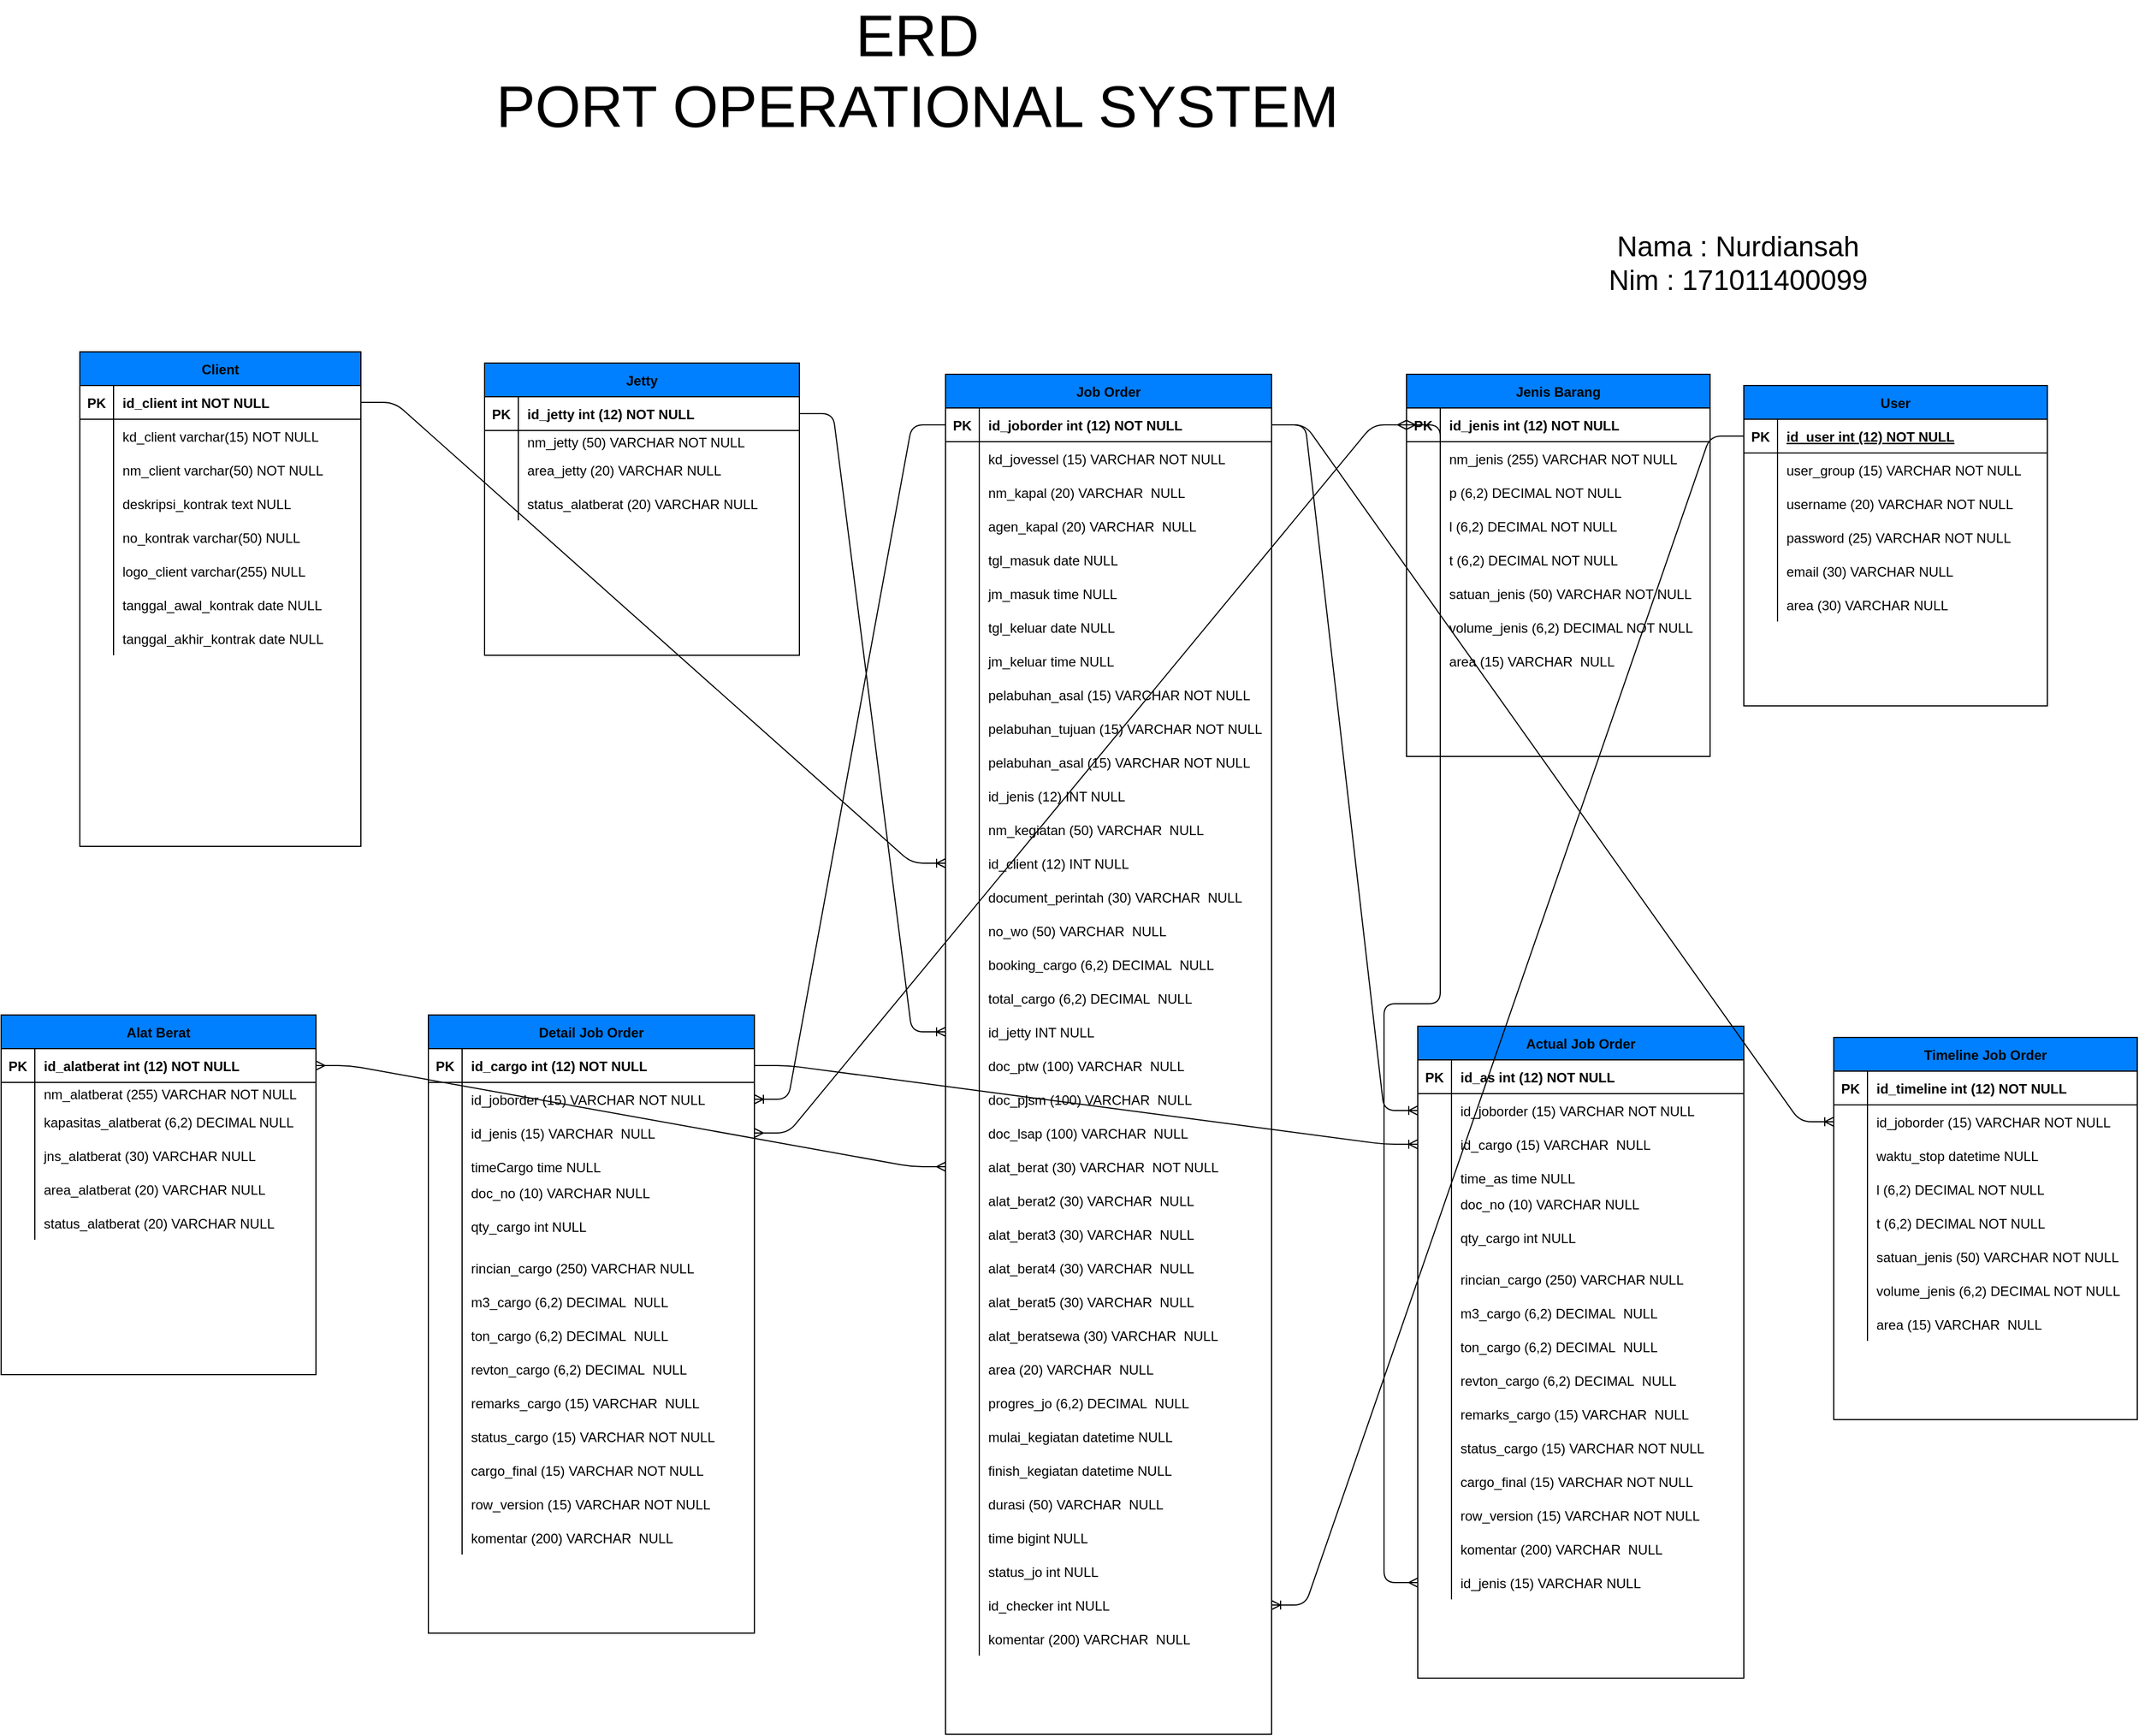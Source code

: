 <mxfile version="13.10.9" type="github">
  <diagram id="R2lEEEUBdFMjLlhIrx00" name="Page-1">
    <mxGraphModel dx="2249" dy="1439" grid="1" gridSize="10" guides="1" tooltips="1" connect="1" arrows="1" fold="1" page="1" pageScale="1" pageWidth="850" pageHeight="1100" math="0" shadow="0" extFonts="Permanent Marker^https://fonts.googleapis.com/css?family=Permanent+Marker">
      <root>
        <mxCell id="0" />
        <mxCell id="1" parent="0" />
        <mxCell id="C-vyLk0tnHw3VtMMgP7b-23" value="Client" style="shape=table;startSize=30;container=1;collapsible=1;childLayout=tableLayout;fixedRows=1;rowLines=0;fontStyle=1;align=center;resizeLast=1;fillColor=#007FFF;" parent="1" vertex="1">
          <mxGeometry x="-1230" y="-10" width="250" height="440" as="geometry">
            <mxRectangle x="30" y="20" width="70" height="30" as="alternateBounds" />
          </mxGeometry>
        </mxCell>
        <mxCell id="C-vyLk0tnHw3VtMMgP7b-24" value="" style="shape=partialRectangle;collapsible=0;dropTarget=0;pointerEvents=0;fillColor=none;points=[[0,0.5],[1,0.5]];portConstraint=eastwest;top=0;left=0;right=0;bottom=1;" parent="C-vyLk0tnHw3VtMMgP7b-23" vertex="1">
          <mxGeometry y="30" width="250" height="30" as="geometry" />
        </mxCell>
        <mxCell id="C-vyLk0tnHw3VtMMgP7b-25" value="PK" style="shape=partialRectangle;overflow=hidden;connectable=0;fillColor=none;top=0;left=0;bottom=0;right=0;fontStyle=1;" parent="C-vyLk0tnHw3VtMMgP7b-24" vertex="1">
          <mxGeometry width="30" height="30" as="geometry" />
        </mxCell>
        <mxCell id="C-vyLk0tnHw3VtMMgP7b-26" value="id_client int NOT NULL " style="shape=partialRectangle;overflow=hidden;connectable=0;fillColor=none;top=0;left=0;bottom=0;right=0;align=left;spacingLeft=6;fontStyle=1;" parent="C-vyLk0tnHw3VtMMgP7b-24" vertex="1">
          <mxGeometry x="30" width="220" height="30" as="geometry" />
        </mxCell>
        <mxCell id="C-vyLk0tnHw3VtMMgP7b-27" value="" style="shape=partialRectangle;collapsible=0;dropTarget=0;pointerEvents=0;fillColor=none;points=[[0,0.5],[1,0.5]];portConstraint=eastwest;top=0;left=0;right=0;bottom=0;" parent="C-vyLk0tnHw3VtMMgP7b-23" vertex="1">
          <mxGeometry y="60" width="250" height="30" as="geometry" />
        </mxCell>
        <mxCell id="C-vyLk0tnHw3VtMMgP7b-28" value="" style="shape=partialRectangle;overflow=hidden;connectable=0;fillColor=none;top=0;left=0;bottom=0;right=0;" parent="C-vyLk0tnHw3VtMMgP7b-27" vertex="1">
          <mxGeometry width="30" height="30" as="geometry" />
        </mxCell>
        <mxCell id="C-vyLk0tnHw3VtMMgP7b-29" value="kd_client varchar(15) NOT NULL" style="shape=partialRectangle;overflow=hidden;connectable=0;fillColor=none;top=0;left=0;bottom=0;right=0;align=left;spacingLeft=6;" parent="C-vyLk0tnHw3VtMMgP7b-27" vertex="1">
          <mxGeometry x="30" width="220" height="30" as="geometry" />
        </mxCell>
        <mxCell id="9JYPRybK3mzHZb6tLrKf-40" value="" style="shape=partialRectangle;collapsible=0;dropTarget=0;pointerEvents=0;fillColor=none;top=0;left=0;bottom=0;right=0;points=[[0,0.5],[1,0.5]];portConstraint=eastwest;strokeColor=#000000;" vertex="1" parent="C-vyLk0tnHw3VtMMgP7b-23">
          <mxGeometry y="90" width="250" height="30" as="geometry" />
        </mxCell>
        <mxCell id="9JYPRybK3mzHZb6tLrKf-41" value="" style="shape=partialRectangle;connectable=0;fillColor=none;top=0;left=0;bottom=0;right=0;editable=1;overflow=hidden;" vertex="1" parent="9JYPRybK3mzHZb6tLrKf-40">
          <mxGeometry width="30" height="30" as="geometry" />
        </mxCell>
        <mxCell id="9JYPRybK3mzHZb6tLrKf-42" value="nm_client varchar(50) NOT NULL" style="shape=partialRectangle;connectable=0;fillColor=none;top=0;left=0;bottom=0;right=0;align=left;spacingLeft=6;overflow=hidden;" vertex="1" parent="9JYPRybK3mzHZb6tLrKf-40">
          <mxGeometry x="30" width="220" height="30" as="geometry" />
        </mxCell>
        <mxCell id="9JYPRybK3mzHZb6tLrKf-44" value="" style="shape=partialRectangle;collapsible=0;dropTarget=0;pointerEvents=0;fillColor=none;top=0;left=0;bottom=0;right=0;points=[[0,0.5],[1,0.5]];portConstraint=eastwest;" vertex="1" parent="C-vyLk0tnHw3VtMMgP7b-23">
          <mxGeometry y="120" width="250" height="30" as="geometry" />
        </mxCell>
        <mxCell id="9JYPRybK3mzHZb6tLrKf-45" value="" style="shape=partialRectangle;connectable=0;fillColor=none;top=0;left=0;bottom=0;right=0;editable=1;overflow=hidden;" vertex="1" parent="9JYPRybK3mzHZb6tLrKf-44">
          <mxGeometry width="30" height="30" as="geometry" />
        </mxCell>
        <mxCell id="9JYPRybK3mzHZb6tLrKf-46" value="deskripsi_kontrak text NULL" style="shape=partialRectangle;connectable=0;fillColor=none;top=0;left=0;bottom=0;right=0;align=left;spacingLeft=6;overflow=hidden;" vertex="1" parent="9JYPRybK3mzHZb6tLrKf-44">
          <mxGeometry x="30" width="220" height="30" as="geometry" />
        </mxCell>
        <mxCell id="9JYPRybK3mzHZb6tLrKf-52" value="" style="shape=partialRectangle;collapsible=0;dropTarget=0;pointerEvents=0;fillColor=none;top=0;left=0;bottom=0;right=0;points=[[0,0.5],[1,0.5]];portConstraint=eastwest;" vertex="1" parent="C-vyLk0tnHw3VtMMgP7b-23">
          <mxGeometry y="150" width="250" height="30" as="geometry" />
        </mxCell>
        <mxCell id="9JYPRybK3mzHZb6tLrKf-53" value="" style="shape=partialRectangle;connectable=0;fillColor=none;top=0;left=0;bottom=0;right=0;editable=1;overflow=hidden;" vertex="1" parent="9JYPRybK3mzHZb6tLrKf-52">
          <mxGeometry width="30" height="30" as="geometry" />
        </mxCell>
        <mxCell id="9JYPRybK3mzHZb6tLrKf-54" value="no_kontrak varchar(50) NULL" style="shape=partialRectangle;connectable=0;fillColor=none;top=0;left=0;bottom=0;right=0;align=left;spacingLeft=6;overflow=hidden;" vertex="1" parent="9JYPRybK3mzHZb6tLrKf-52">
          <mxGeometry x="30" width="220" height="30" as="geometry" />
        </mxCell>
        <mxCell id="9JYPRybK3mzHZb6tLrKf-114" value="" style="shape=partialRectangle;collapsible=0;dropTarget=0;pointerEvents=0;fillColor=none;top=0;left=0;bottom=0;right=0;points=[[0,0.5],[1,0.5]];portConstraint=eastwest;strokeColor=#000000;" vertex="1" parent="C-vyLk0tnHw3VtMMgP7b-23">
          <mxGeometry y="180" width="250" height="30" as="geometry" />
        </mxCell>
        <mxCell id="9JYPRybK3mzHZb6tLrKf-115" value="" style="shape=partialRectangle;connectable=0;fillColor=none;top=0;left=0;bottom=0;right=0;editable=1;overflow=hidden;" vertex="1" parent="9JYPRybK3mzHZb6tLrKf-114">
          <mxGeometry width="30" height="30" as="geometry" />
        </mxCell>
        <mxCell id="9JYPRybK3mzHZb6tLrKf-116" value="logo_client varchar(255) NULL" style="shape=partialRectangle;connectable=0;fillColor=none;top=0;left=0;bottom=0;right=0;align=left;spacingLeft=6;overflow=hidden;" vertex="1" parent="9JYPRybK3mzHZb6tLrKf-114">
          <mxGeometry x="30" width="220" height="30" as="geometry" />
        </mxCell>
        <mxCell id="9JYPRybK3mzHZb6tLrKf-60" value="" style="shape=partialRectangle;collapsible=0;dropTarget=0;pointerEvents=0;fillColor=none;top=0;left=0;bottom=0;right=0;points=[[0,0.5],[1,0.5]];portConstraint=eastwest;" vertex="1" parent="C-vyLk0tnHw3VtMMgP7b-23">
          <mxGeometry y="210" width="250" height="30" as="geometry" />
        </mxCell>
        <mxCell id="9JYPRybK3mzHZb6tLrKf-61" value="" style="shape=partialRectangle;connectable=0;fillColor=none;top=0;left=0;bottom=0;right=0;editable=1;overflow=hidden;" vertex="1" parent="9JYPRybK3mzHZb6tLrKf-60">
          <mxGeometry width="30" height="30" as="geometry" />
        </mxCell>
        <mxCell id="9JYPRybK3mzHZb6tLrKf-62" value="tanggal_awal_kontrak date NULL" style="shape=partialRectangle;connectable=0;fillColor=none;top=0;left=0;bottom=0;right=0;align=left;spacingLeft=6;overflow=hidden;" vertex="1" parent="9JYPRybK3mzHZb6tLrKf-60">
          <mxGeometry x="30" width="220" height="30" as="geometry" />
        </mxCell>
        <mxCell id="9JYPRybK3mzHZb6tLrKf-91" value="" style="shape=partialRectangle;collapsible=0;dropTarget=0;pointerEvents=0;fillColor=none;top=0;left=0;bottom=0;right=0;points=[[0,0.5],[1,0.5]];portConstraint=eastwest;strokeColor=#000000;" vertex="1" parent="C-vyLk0tnHw3VtMMgP7b-23">
          <mxGeometry y="240" width="250" height="30" as="geometry" />
        </mxCell>
        <mxCell id="9JYPRybK3mzHZb6tLrKf-92" value="" style="shape=partialRectangle;connectable=0;fillColor=none;top=0;left=0;bottom=0;right=0;editable=1;overflow=hidden;" vertex="1" parent="9JYPRybK3mzHZb6tLrKf-91">
          <mxGeometry width="30" height="30" as="geometry" />
        </mxCell>
        <mxCell id="9JYPRybK3mzHZb6tLrKf-93" value="tanggal_akhir_kontrak date NULL" style="shape=partialRectangle;connectable=0;fillColor=none;top=0;left=0;bottom=0;right=0;align=left;spacingLeft=6;overflow=hidden;" vertex="1" parent="9JYPRybK3mzHZb6tLrKf-91">
          <mxGeometry x="30" width="220" height="30" as="geometry" />
        </mxCell>
        <mxCell id="9JYPRybK3mzHZb6tLrKf-3" value="User" style="shape=table;startSize=30;container=1;collapsible=1;childLayout=tableLayout;fixedRows=1;rowLines=0;fontStyle=1;align=center;resizeLast=1;fillColor=#007FFF;" vertex="1" parent="1">
          <mxGeometry x="250" y="20" width="270" height="285" as="geometry">
            <mxRectangle x="20" y="130" width="60" height="30" as="alternateBounds" />
          </mxGeometry>
        </mxCell>
        <mxCell id="9JYPRybK3mzHZb6tLrKf-4" value="" style="shape=partialRectangle;collapsible=0;dropTarget=0;pointerEvents=0;fillColor=none;top=0;left=0;bottom=1;right=0;points=[[0,0.5],[1,0.5]];portConstraint=eastwest;" vertex="1" parent="9JYPRybK3mzHZb6tLrKf-3">
          <mxGeometry y="30" width="270" height="30" as="geometry" />
        </mxCell>
        <mxCell id="9JYPRybK3mzHZb6tLrKf-5" value="PK" style="shape=partialRectangle;connectable=0;fillColor=none;top=0;left=0;bottom=0;right=0;fontStyle=1;overflow=hidden;" vertex="1" parent="9JYPRybK3mzHZb6tLrKf-4">
          <mxGeometry width="30" height="30" as="geometry" />
        </mxCell>
        <mxCell id="9JYPRybK3mzHZb6tLrKf-6" value="id_user int (12) NOT NULL" style="shape=partialRectangle;connectable=0;fillColor=none;top=0;left=0;bottom=0;right=0;align=left;spacingLeft=6;fontStyle=5;overflow=hidden;" vertex="1" parent="9JYPRybK3mzHZb6tLrKf-4">
          <mxGeometry x="30" width="240" height="30" as="geometry" />
        </mxCell>
        <mxCell id="9JYPRybK3mzHZb6tLrKf-7" value="" style="shape=partialRectangle;collapsible=0;dropTarget=0;pointerEvents=0;fillColor=none;top=0;left=0;bottom=0;right=0;points=[[0,0.5],[1,0.5]];portConstraint=eastwest;" vertex="1" parent="9JYPRybK3mzHZb6tLrKf-3">
          <mxGeometry y="60" width="270" height="30" as="geometry" />
        </mxCell>
        <mxCell id="9JYPRybK3mzHZb6tLrKf-8" value="" style="shape=partialRectangle;connectable=0;fillColor=none;top=0;left=0;bottom=0;right=0;editable=1;overflow=hidden;" vertex="1" parent="9JYPRybK3mzHZb6tLrKf-7">
          <mxGeometry width="30" height="30" as="geometry" />
        </mxCell>
        <mxCell id="9JYPRybK3mzHZb6tLrKf-9" value="user_group (15) VARCHAR NOT NULL" style="shape=partialRectangle;connectable=0;fillColor=none;top=0;left=0;bottom=0;right=0;align=left;spacingLeft=6;overflow=hidden;" vertex="1" parent="9JYPRybK3mzHZb6tLrKf-7">
          <mxGeometry x="30" width="240" height="30" as="geometry" />
        </mxCell>
        <mxCell id="9JYPRybK3mzHZb6tLrKf-10" value="" style="shape=partialRectangle;collapsible=0;dropTarget=0;pointerEvents=0;fillColor=none;top=0;left=0;bottom=0;right=0;points=[[0,0.5],[1,0.5]];portConstraint=eastwest;" vertex="1" parent="9JYPRybK3mzHZb6tLrKf-3">
          <mxGeometry y="90" width="270" height="30" as="geometry" />
        </mxCell>
        <mxCell id="9JYPRybK3mzHZb6tLrKf-11" value="" style="shape=partialRectangle;connectable=0;fillColor=none;top=0;left=0;bottom=0;right=0;editable=1;overflow=hidden;" vertex="1" parent="9JYPRybK3mzHZb6tLrKf-10">
          <mxGeometry width="30" height="30" as="geometry" />
        </mxCell>
        <mxCell id="9JYPRybK3mzHZb6tLrKf-12" value="username (20) VARCHAR NOT NULL" style="shape=partialRectangle;connectable=0;fillColor=none;top=0;left=0;bottom=0;right=0;align=left;spacingLeft=6;overflow=hidden;" vertex="1" parent="9JYPRybK3mzHZb6tLrKf-10">
          <mxGeometry x="30" width="240" height="30" as="geometry" />
        </mxCell>
        <mxCell id="9JYPRybK3mzHZb6tLrKf-13" value="" style="shape=partialRectangle;collapsible=0;dropTarget=0;pointerEvents=0;fillColor=none;top=0;left=0;bottom=0;right=0;points=[[0,0.5],[1,0.5]];portConstraint=eastwest;" vertex="1" parent="9JYPRybK3mzHZb6tLrKf-3">
          <mxGeometry y="120" width="270" height="30" as="geometry" />
        </mxCell>
        <mxCell id="9JYPRybK3mzHZb6tLrKf-14" value="" style="shape=partialRectangle;connectable=0;fillColor=none;top=0;left=0;bottom=0;right=0;editable=1;overflow=hidden;" vertex="1" parent="9JYPRybK3mzHZb6tLrKf-13">
          <mxGeometry width="30" height="30" as="geometry" />
        </mxCell>
        <mxCell id="9JYPRybK3mzHZb6tLrKf-15" value="password (25) VARCHAR NOT NULL" style="shape=partialRectangle;connectable=0;fillColor=none;top=0;left=0;bottom=0;right=0;align=left;spacingLeft=6;overflow=hidden;" vertex="1" parent="9JYPRybK3mzHZb6tLrKf-13">
          <mxGeometry x="30" width="240" height="30" as="geometry" />
        </mxCell>
        <mxCell id="9JYPRybK3mzHZb6tLrKf-122" value="" style="shape=partialRectangle;collapsible=0;dropTarget=0;pointerEvents=0;fillColor=none;top=0;left=0;bottom=0;right=0;points=[[0,0.5],[1,0.5]];portConstraint=eastwest;" vertex="1" parent="9JYPRybK3mzHZb6tLrKf-3">
          <mxGeometry y="150" width="270" height="30" as="geometry" />
        </mxCell>
        <mxCell id="9JYPRybK3mzHZb6tLrKf-123" value="" style="shape=partialRectangle;connectable=0;fillColor=none;top=0;left=0;bottom=0;right=0;editable=1;overflow=hidden;" vertex="1" parent="9JYPRybK3mzHZb6tLrKf-122">
          <mxGeometry width="30" height="30" as="geometry" />
        </mxCell>
        <mxCell id="9JYPRybK3mzHZb6tLrKf-124" value="email (30) VARCHAR NULL" style="shape=partialRectangle;connectable=0;fillColor=none;top=0;left=0;bottom=0;right=0;align=left;spacingLeft=6;overflow=hidden;" vertex="1" parent="9JYPRybK3mzHZb6tLrKf-122">
          <mxGeometry x="30" width="240" height="30" as="geometry" />
        </mxCell>
        <mxCell id="9JYPRybK3mzHZb6tLrKf-130" value="" style="shape=partialRectangle;collapsible=0;dropTarget=0;pointerEvents=0;fillColor=none;top=0;left=0;bottom=0;right=0;points=[[0,0.5],[1,0.5]];portConstraint=eastwest;" vertex="1" parent="9JYPRybK3mzHZb6tLrKf-3">
          <mxGeometry y="180" width="270" height="30" as="geometry" />
        </mxCell>
        <mxCell id="9JYPRybK3mzHZb6tLrKf-131" value="" style="shape=partialRectangle;connectable=0;fillColor=none;top=0;left=0;bottom=0;right=0;editable=1;overflow=hidden;" vertex="1" parent="9JYPRybK3mzHZb6tLrKf-130">
          <mxGeometry width="30" height="30" as="geometry" />
        </mxCell>
        <mxCell id="9JYPRybK3mzHZb6tLrKf-132" value="area (30) VARCHAR NULL" style="shape=partialRectangle;connectable=0;fillColor=none;top=0;left=0;bottom=0;right=0;align=left;spacingLeft=6;overflow=hidden;" vertex="1" parent="9JYPRybK3mzHZb6tLrKf-130">
          <mxGeometry x="30" width="240" height="30" as="geometry" />
        </mxCell>
        <mxCell id="9JYPRybK3mzHZb6tLrKf-25" value="" style="shape=partialRectangle;collapsible=0;dropTarget=0;pointerEvents=0;fillColor=none;points=[[0,0.5],[1,0.5]];portConstraint=eastwest;top=0;left=0;right=0;bottom=0;" vertex="1" parent="1">
          <mxGeometry x="40" y="240" width="250" height="30" as="geometry" />
        </mxCell>
        <mxCell id="9JYPRybK3mzHZb6tLrKf-26" value="" style="shape=partialRectangle;overflow=hidden;connectable=0;fillColor=none;top=0;left=0;bottom=0;right=0;" vertex="1" parent="9JYPRybK3mzHZb6tLrKf-25">
          <mxGeometry width="30" height="30" as="geometry" />
        </mxCell>
        <mxCell id="9JYPRybK3mzHZb6tLrKf-133" value="Jenis Barang" style="shape=table;startSize=30;container=1;collapsible=1;childLayout=tableLayout;fixedRows=1;rowLines=0;fontStyle=1;align=center;resizeLast=1;strokeColor=#000000;fillColor=#007FFF;" vertex="1" parent="1">
          <mxGeometry x="-50" y="10" width="270" height="340" as="geometry">
            <mxRectangle x="490" y="70" width="110" height="30" as="alternateBounds" />
          </mxGeometry>
        </mxCell>
        <mxCell id="9JYPRybK3mzHZb6tLrKf-134" value="" style="shape=partialRectangle;collapsible=0;dropTarget=0;pointerEvents=0;fillColor=none;top=0;left=0;bottom=1;right=0;points=[[0,0.5],[1,0.5]];portConstraint=eastwest;" vertex="1" parent="9JYPRybK3mzHZb6tLrKf-133">
          <mxGeometry y="30" width="270" height="30" as="geometry" />
        </mxCell>
        <mxCell id="9JYPRybK3mzHZb6tLrKf-135" value="PK" style="shape=partialRectangle;connectable=0;fillColor=none;top=0;left=0;bottom=0;right=0;fontStyle=1;overflow=hidden;" vertex="1" parent="9JYPRybK3mzHZb6tLrKf-134">
          <mxGeometry width="30" height="30" as="geometry" />
        </mxCell>
        <mxCell id="9JYPRybK3mzHZb6tLrKf-136" value="id_jenis int (12) NOT NULL" style="shape=partialRectangle;connectable=0;fillColor=none;top=0;left=0;bottom=0;right=0;align=left;spacingLeft=6;fontStyle=1;overflow=hidden;" vertex="1" parent="9JYPRybK3mzHZb6tLrKf-134">
          <mxGeometry x="30" width="240" height="30" as="geometry" />
        </mxCell>
        <mxCell id="9JYPRybK3mzHZb6tLrKf-137" value="" style="shape=partialRectangle;collapsible=0;dropTarget=0;pointerEvents=0;fillColor=none;top=0;left=0;bottom=0;right=0;points=[[0,0.5],[1,0.5]];portConstraint=eastwest;" vertex="1" parent="9JYPRybK3mzHZb6tLrKf-133">
          <mxGeometry y="60" width="270" height="30" as="geometry" />
        </mxCell>
        <mxCell id="9JYPRybK3mzHZb6tLrKf-138" value="" style="shape=partialRectangle;connectable=0;fillColor=none;top=0;left=0;bottom=0;right=0;editable=1;overflow=hidden;" vertex="1" parent="9JYPRybK3mzHZb6tLrKf-137">
          <mxGeometry width="30" height="30" as="geometry" />
        </mxCell>
        <mxCell id="9JYPRybK3mzHZb6tLrKf-139" value="nm_jenis (255) VARCHAR NOT NULL" style="shape=partialRectangle;connectable=0;fillColor=none;top=0;left=0;bottom=0;right=0;align=left;spacingLeft=6;overflow=hidden;" vertex="1" parent="9JYPRybK3mzHZb6tLrKf-137">
          <mxGeometry x="30" width="240" height="30" as="geometry" />
        </mxCell>
        <mxCell id="9JYPRybK3mzHZb6tLrKf-140" value="" style="shape=partialRectangle;collapsible=0;dropTarget=0;pointerEvents=0;fillColor=none;top=0;left=0;bottom=0;right=0;points=[[0,0.5],[1,0.5]];portConstraint=eastwest;" vertex="1" parent="9JYPRybK3mzHZb6tLrKf-133">
          <mxGeometry y="90" width="270" height="30" as="geometry" />
        </mxCell>
        <mxCell id="9JYPRybK3mzHZb6tLrKf-141" value="" style="shape=partialRectangle;connectable=0;fillColor=none;top=0;left=0;bottom=0;right=0;editable=1;overflow=hidden;" vertex="1" parent="9JYPRybK3mzHZb6tLrKf-140">
          <mxGeometry width="30" height="30" as="geometry" />
        </mxCell>
        <mxCell id="9JYPRybK3mzHZb6tLrKf-142" value="p (6,2) DECIMAL NOT NULL" style="shape=partialRectangle;connectable=0;fillColor=none;top=0;left=0;bottom=0;right=0;align=left;spacingLeft=6;overflow=hidden;" vertex="1" parent="9JYPRybK3mzHZb6tLrKf-140">
          <mxGeometry x="30" width="240" height="30" as="geometry" />
        </mxCell>
        <mxCell id="9JYPRybK3mzHZb6tLrKf-143" value="" style="shape=partialRectangle;collapsible=0;dropTarget=0;pointerEvents=0;fillColor=none;top=0;left=0;bottom=0;right=0;points=[[0,0.5],[1,0.5]];portConstraint=eastwest;" vertex="1" parent="9JYPRybK3mzHZb6tLrKf-133">
          <mxGeometry y="120" width="270" height="30" as="geometry" />
        </mxCell>
        <mxCell id="9JYPRybK3mzHZb6tLrKf-144" value="" style="shape=partialRectangle;connectable=0;fillColor=none;top=0;left=0;bottom=0;right=0;editable=1;overflow=hidden;" vertex="1" parent="9JYPRybK3mzHZb6tLrKf-143">
          <mxGeometry width="30" height="30" as="geometry" />
        </mxCell>
        <mxCell id="9JYPRybK3mzHZb6tLrKf-145" value="l (6,2) DECIMAL NOT NULL" style="shape=partialRectangle;connectable=0;fillColor=none;top=0;left=0;bottom=0;right=0;align=left;spacingLeft=6;overflow=hidden;" vertex="1" parent="9JYPRybK3mzHZb6tLrKf-143">
          <mxGeometry x="30" width="240" height="30" as="geometry" />
        </mxCell>
        <mxCell id="9JYPRybK3mzHZb6tLrKf-151" value="" style="shape=partialRectangle;collapsible=0;dropTarget=0;pointerEvents=0;fillColor=none;top=0;left=0;bottom=0;right=0;points=[[0,0.5],[1,0.5]];portConstraint=eastwest;" vertex="1" parent="9JYPRybK3mzHZb6tLrKf-133">
          <mxGeometry y="150" width="270" height="30" as="geometry" />
        </mxCell>
        <mxCell id="9JYPRybK3mzHZb6tLrKf-152" value="" style="shape=partialRectangle;connectable=0;fillColor=none;top=0;left=0;bottom=0;right=0;editable=1;overflow=hidden;" vertex="1" parent="9JYPRybK3mzHZb6tLrKf-151">
          <mxGeometry width="30" height="30" as="geometry" />
        </mxCell>
        <mxCell id="9JYPRybK3mzHZb6tLrKf-153" value="t (6,2) DECIMAL NOT NULL" style="shape=partialRectangle;connectable=0;fillColor=none;top=0;left=0;bottom=0;right=0;align=left;spacingLeft=6;overflow=hidden;" vertex="1" parent="9JYPRybK3mzHZb6tLrKf-151">
          <mxGeometry x="30" width="240" height="30" as="geometry" />
        </mxCell>
        <mxCell id="9JYPRybK3mzHZb6tLrKf-159" value="" style="shape=partialRectangle;collapsible=0;dropTarget=0;pointerEvents=0;fillColor=none;top=0;left=0;bottom=0;right=0;points=[[0,0.5],[1,0.5]];portConstraint=eastwest;" vertex="1" parent="9JYPRybK3mzHZb6tLrKf-133">
          <mxGeometry y="180" width="270" height="30" as="geometry" />
        </mxCell>
        <mxCell id="9JYPRybK3mzHZb6tLrKf-160" value="" style="shape=partialRectangle;connectable=0;fillColor=none;top=0;left=0;bottom=0;right=0;editable=1;overflow=hidden;" vertex="1" parent="9JYPRybK3mzHZb6tLrKf-159">
          <mxGeometry width="30" height="30" as="geometry" />
        </mxCell>
        <mxCell id="9JYPRybK3mzHZb6tLrKf-161" value="satuan_jenis (50) VARCHAR NOT NULL" style="shape=partialRectangle;connectable=0;fillColor=none;top=0;left=0;bottom=0;right=0;align=left;spacingLeft=6;overflow=hidden;" vertex="1" parent="9JYPRybK3mzHZb6tLrKf-159">
          <mxGeometry x="30" width="240" height="30" as="geometry" />
        </mxCell>
        <mxCell id="9JYPRybK3mzHZb6tLrKf-163" value="" style="shape=partialRectangle;collapsible=0;dropTarget=0;pointerEvents=0;fillColor=none;top=0;left=0;bottom=0;right=0;points=[[0,0.5],[1,0.5]];portConstraint=eastwest;" vertex="1" parent="9JYPRybK3mzHZb6tLrKf-133">
          <mxGeometry y="210" width="270" height="30" as="geometry" />
        </mxCell>
        <mxCell id="9JYPRybK3mzHZb6tLrKf-164" value="" style="shape=partialRectangle;connectable=0;fillColor=none;top=0;left=0;bottom=0;right=0;editable=1;overflow=hidden;" vertex="1" parent="9JYPRybK3mzHZb6tLrKf-163">
          <mxGeometry width="30" height="30" as="geometry" />
        </mxCell>
        <mxCell id="9JYPRybK3mzHZb6tLrKf-165" value="volume_jenis (6,2) DECIMAL NOT NULL" style="shape=partialRectangle;connectable=0;fillColor=none;top=0;left=0;bottom=0;right=0;align=left;spacingLeft=6;overflow=hidden;" vertex="1" parent="9JYPRybK3mzHZb6tLrKf-163">
          <mxGeometry x="30" width="240" height="30" as="geometry" />
        </mxCell>
        <mxCell id="9JYPRybK3mzHZb6tLrKf-167" value="" style="shape=partialRectangle;collapsible=0;dropTarget=0;pointerEvents=0;fillColor=none;top=0;left=0;bottom=0;right=0;points=[[0,0.5],[1,0.5]];portConstraint=eastwest;" vertex="1" parent="9JYPRybK3mzHZb6tLrKf-133">
          <mxGeometry y="240" width="270" height="30" as="geometry" />
        </mxCell>
        <mxCell id="9JYPRybK3mzHZb6tLrKf-168" value="" style="shape=partialRectangle;connectable=0;fillColor=none;top=0;left=0;bottom=0;right=0;editable=1;overflow=hidden;" vertex="1" parent="9JYPRybK3mzHZb6tLrKf-167">
          <mxGeometry width="30" height="30" as="geometry" />
        </mxCell>
        <mxCell id="9JYPRybK3mzHZb6tLrKf-169" value="area (15) VARCHAR  NULL" style="shape=partialRectangle;connectable=0;fillColor=none;top=0;left=0;bottom=0;right=0;align=left;spacingLeft=6;overflow=hidden;" vertex="1" parent="9JYPRybK3mzHZb6tLrKf-167">
          <mxGeometry x="30" width="240" height="30" as="geometry" />
        </mxCell>
        <mxCell id="9JYPRybK3mzHZb6tLrKf-170" value="Alat Berat" style="shape=table;startSize=30;container=1;collapsible=1;childLayout=tableLayout;fixedRows=1;rowLines=0;fontStyle=1;align=center;resizeLast=1;strokeColor=#000000;fillColor=#007FFF;" vertex="1" parent="1">
          <mxGeometry x="-1300" y="580" width="280" height="320" as="geometry">
            <mxRectangle x="30" y="490" width="60" height="30" as="alternateBounds" />
          </mxGeometry>
        </mxCell>
        <mxCell id="9JYPRybK3mzHZb6tLrKf-171" value="" style="shape=partialRectangle;collapsible=0;dropTarget=0;pointerEvents=0;fillColor=none;top=0;left=0;bottom=1;right=0;points=[[0,0.5],[1,0.5]];portConstraint=eastwest;" vertex="1" parent="9JYPRybK3mzHZb6tLrKf-170">
          <mxGeometry y="30" width="280" height="30" as="geometry" />
        </mxCell>
        <mxCell id="9JYPRybK3mzHZb6tLrKf-172" value="PK" style="shape=partialRectangle;connectable=0;fillColor=none;top=0;left=0;bottom=0;right=0;fontStyle=1;overflow=hidden;" vertex="1" parent="9JYPRybK3mzHZb6tLrKf-171">
          <mxGeometry width="30" height="30" as="geometry" />
        </mxCell>
        <mxCell id="9JYPRybK3mzHZb6tLrKf-173" value="id_alatberat int (12) NOT NULL" style="shape=partialRectangle;connectable=0;fillColor=none;top=0;left=0;bottom=0;right=0;align=left;spacingLeft=6;fontStyle=1;overflow=hidden;" vertex="1" parent="9JYPRybK3mzHZb6tLrKf-171">
          <mxGeometry x="30" width="250" height="30" as="geometry" />
        </mxCell>
        <mxCell id="9JYPRybK3mzHZb6tLrKf-174" value="" style="shape=partialRectangle;collapsible=0;dropTarget=0;pointerEvents=0;fillColor=none;top=0;left=0;bottom=0;right=0;points=[[0,0.5],[1,0.5]];portConstraint=eastwest;" vertex="1" parent="9JYPRybK3mzHZb6tLrKf-170">
          <mxGeometry y="60" width="280" height="20" as="geometry" />
        </mxCell>
        <mxCell id="9JYPRybK3mzHZb6tLrKf-175" value="" style="shape=partialRectangle;connectable=0;fillColor=none;top=0;left=0;bottom=0;right=0;editable=1;overflow=hidden;" vertex="1" parent="9JYPRybK3mzHZb6tLrKf-174">
          <mxGeometry width="30" height="20" as="geometry" />
        </mxCell>
        <mxCell id="9JYPRybK3mzHZb6tLrKf-176" value="nm_alatberat (255) VARCHAR NOT NULL" style="shape=partialRectangle;connectable=0;fillColor=none;top=0;left=0;bottom=0;right=0;align=left;spacingLeft=6;overflow=hidden;" vertex="1" parent="9JYPRybK3mzHZb6tLrKf-174">
          <mxGeometry x="30" width="250" height="20" as="geometry" />
        </mxCell>
        <mxCell id="9JYPRybK3mzHZb6tLrKf-177" value="" style="shape=partialRectangle;collapsible=0;dropTarget=0;pointerEvents=0;fillColor=none;top=0;left=0;bottom=0;right=0;points=[[0,0.5],[1,0.5]];portConstraint=eastwest;" vertex="1" parent="9JYPRybK3mzHZb6tLrKf-170">
          <mxGeometry y="80" width="280" height="30" as="geometry" />
        </mxCell>
        <mxCell id="9JYPRybK3mzHZb6tLrKf-178" value="" style="shape=partialRectangle;connectable=0;fillColor=none;top=0;left=0;bottom=0;right=0;editable=1;overflow=hidden;" vertex="1" parent="9JYPRybK3mzHZb6tLrKf-177">
          <mxGeometry width="30" height="30" as="geometry" />
        </mxCell>
        <mxCell id="9JYPRybK3mzHZb6tLrKf-179" value="kapasitas_alatberat (6,2) DECIMAL NULL" style="shape=partialRectangle;connectable=0;fillColor=none;top=0;left=0;bottom=0;right=0;align=left;spacingLeft=6;overflow=hidden;" vertex="1" parent="9JYPRybK3mzHZb6tLrKf-177">
          <mxGeometry x="30" width="250" height="30" as="geometry" />
        </mxCell>
        <mxCell id="9JYPRybK3mzHZb6tLrKf-180" value="" style="shape=partialRectangle;collapsible=0;dropTarget=0;pointerEvents=0;fillColor=none;top=0;left=0;bottom=0;right=0;points=[[0,0.5],[1,0.5]];portConstraint=eastwest;" vertex="1" parent="9JYPRybK3mzHZb6tLrKf-170">
          <mxGeometry y="110" width="280" height="30" as="geometry" />
        </mxCell>
        <mxCell id="9JYPRybK3mzHZb6tLrKf-181" value="" style="shape=partialRectangle;connectable=0;fillColor=none;top=0;left=0;bottom=0;right=0;editable=1;overflow=hidden;" vertex="1" parent="9JYPRybK3mzHZb6tLrKf-180">
          <mxGeometry width="30" height="30" as="geometry" />
        </mxCell>
        <mxCell id="9JYPRybK3mzHZb6tLrKf-182" value="jns_alatberat (30) VARCHAR NULL" style="shape=partialRectangle;connectable=0;fillColor=none;top=0;left=0;bottom=0;right=0;align=left;spacingLeft=6;overflow=hidden;" vertex="1" parent="9JYPRybK3mzHZb6tLrKf-180">
          <mxGeometry x="30" width="250" height="30" as="geometry" />
        </mxCell>
        <mxCell id="9JYPRybK3mzHZb6tLrKf-188" value="" style="shape=partialRectangle;collapsible=0;dropTarget=0;pointerEvents=0;fillColor=none;top=0;left=0;bottom=0;right=0;points=[[0,0.5],[1,0.5]];portConstraint=eastwest;" vertex="1" parent="9JYPRybK3mzHZb6tLrKf-170">
          <mxGeometry y="140" width="280" height="30" as="geometry" />
        </mxCell>
        <mxCell id="9JYPRybK3mzHZb6tLrKf-189" value="" style="shape=partialRectangle;connectable=0;fillColor=none;top=0;left=0;bottom=0;right=0;editable=1;overflow=hidden;" vertex="1" parent="9JYPRybK3mzHZb6tLrKf-188">
          <mxGeometry width="30" height="30" as="geometry" />
        </mxCell>
        <mxCell id="9JYPRybK3mzHZb6tLrKf-190" value="area_alatberat (20) VARCHAR NULL" style="shape=partialRectangle;connectable=0;fillColor=none;top=0;left=0;bottom=0;right=0;align=left;spacingLeft=6;overflow=hidden;" vertex="1" parent="9JYPRybK3mzHZb6tLrKf-188">
          <mxGeometry x="30" width="250" height="30" as="geometry" />
        </mxCell>
        <mxCell id="9JYPRybK3mzHZb6tLrKf-192" value="" style="shape=partialRectangle;collapsible=0;dropTarget=0;pointerEvents=0;fillColor=none;top=0;left=0;bottom=0;right=0;points=[[0,0.5],[1,0.5]];portConstraint=eastwest;" vertex="1" parent="9JYPRybK3mzHZb6tLrKf-170">
          <mxGeometry y="170" width="280" height="30" as="geometry" />
        </mxCell>
        <mxCell id="9JYPRybK3mzHZb6tLrKf-193" value="" style="shape=partialRectangle;connectable=0;fillColor=none;top=0;left=0;bottom=0;right=0;editable=1;overflow=hidden;" vertex="1" parent="9JYPRybK3mzHZb6tLrKf-192">
          <mxGeometry width="30" height="30" as="geometry" />
        </mxCell>
        <mxCell id="9JYPRybK3mzHZb6tLrKf-194" value="status_alatberat (20) VARCHAR NULL" style="shape=partialRectangle;connectable=0;fillColor=none;top=0;left=0;bottom=0;right=0;align=left;spacingLeft=6;overflow=hidden;" vertex="1" parent="9JYPRybK3mzHZb6tLrKf-192">
          <mxGeometry x="30" width="250" height="30" as="geometry" />
        </mxCell>
        <mxCell id="9JYPRybK3mzHZb6tLrKf-195" value="Jetty" style="shape=table;startSize=30;container=1;collapsible=1;childLayout=tableLayout;fixedRows=1;rowLines=0;fontStyle=1;align=center;resizeLast=1;strokeColor=#000000;fillColor=#007FFF;" vertex="1" parent="1">
          <mxGeometry x="-870" width="280" height="260" as="geometry">
            <mxRectangle x="60" y="180" width="60" height="30" as="alternateBounds" />
          </mxGeometry>
        </mxCell>
        <mxCell id="9JYPRybK3mzHZb6tLrKf-196" value="" style="shape=partialRectangle;collapsible=0;dropTarget=0;pointerEvents=0;fillColor=none;top=0;left=0;bottom=1;right=0;points=[[0,0.5],[1,0.5]];portConstraint=eastwest;" vertex="1" parent="9JYPRybK3mzHZb6tLrKf-195">
          <mxGeometry y="30" width="280" height="30" as="geometry" />
        </mxCell>
        <mxCell id="9JYPRybK3mzHZb6tLrKf-197" value="PK" style="shape=partialRectangle;connectable=0;fillColor=none;top=0;left=0;bottom=0;right=0;fontStyle=1;overflow=hidden;" vertex="1" parent="9JYPRybK3mzHZb6tLrKf-196">
          <mxGeometry width="30" height="30" as="geometry" />
        </mxCell>
        <mxCell id="9JYPRybK3mzHZb6tLrKf-198" value="id_jetty int (12) NOT NULL" style="shape=partialRectangle;connectable=0;fillColor=none;top=0;left=0;bottom=0;right=0;align=left;spacingLeft=6;fontStyle=1;overflow=hidden;" vertex="1" parent="9JYPRybK3mzHZb6tLrKf-196">
          <mxGeometry x="30" width="250" height="30" as="geometry" />
        </mxCell>
        <mxCell id="9JYPRybK3mzHZb6tLrKf-199" value="" style="shape=partialRectangle;collapsible=0;dropTarget=0;pointerEvents=0;fillColor=none;top=0;left=0;bottom=0;right=0;points=[[0,0.5],[1,0.5]];portConstraint=eastwest;" vertex="1" parent="9JYPRybK3mzHZb6tLrKf-195">
          <mxGeometry y="60" width="280" height="20" as="geometry" />
        </mxCell>
        <mxCell id="9JYPRybK3mzHZb6tLrKf-200" value="" style="shape=partialRectangle;connectable=0;fillColor=none;top=0;left=0;bottom=0;right=0;editable=1;overflow=hidden;" vertex="1" parent="9JYPRybK3mzHZb6tLrKf-199">
          <mxGeometry width="30" height="20" as="geometry" />
        </mxCell>
        <mxCell id="9JYPRybK3mzHZb6tLrKf-201" value="nm_jetty (50) VARCHAR NOT NULL" style="shape=partialRectangle;connectable=0;fillColor=none;top=0;left=0;bottom=0;right=0;align=left;spacingLeft=6;overflow=hidden;" vertex="1" parent="9JYPRybK3mzHZb6tLrKf-199">
          <mxGeometry x="30" width="250" height="20" as="geometry" />
        </mxCell>
        <mxCell id="9JYPRybK3mzHZb6tLrKf-202" value="" style="shape=partialRectangle;collapsible=0;dropTarget=0;pointerEvents=0;fillColor=none;top=0;left=0;bottom=0;right=0;points=[[0,0.5],[1,0.5]];portConstraint=eastwest;" vertex="1" parent="9JYPRybK3mzHZb6tLrKf-195">
          <mxGeometry y="80" width="280" height="30" as="geometry" />
        </mxCell>
        <mxCell id="9JYPRybK3mzHZb6tLrKf-203" value="" style="shape=partialRectangle;connectable=0;fillColor=none;top=0;left=0;bottom=0;right=0;editable=1;overflow=hidden;" vertex="1" parent="9JYPRybK3mzHZb6tLrKf-202">
          <mxGeometry width="30" height="30" as="geometry" />
        </mxCell>
        <mxCell id="9JYPRybK3mzHZb6tLrKf-204" value="area_jetty (20) VARCHAR NULL" style="shape=partialRectangle;connectable=0;fillColor=none;top=0;left=0;bottom=0;right=0;align=left;spacingLeft=6;overflow=hidden;" vertex="1" parent="9JYPRybK3mzHZb6tLrKf-202">
          <mxGeometry x="30" width="250" height="30" as="geometry" />
        </mxCell>
        <mxCell id="9JYPRybK3mzHZb6tLrKf-205" value="" style="shape=partialRectangle;collapsible=0;dropTarget=0;pointerEvents=0;fillColor=none;top=0;left=0;bottom=0;right=0;points=[[0,0.5],[1,0.5]];portConstraint=eastwest;" vertex="1" parent="9JYPRybK3mzHZb6tLrKf-195">
          <mxGeometry y="110" width="280" height="30" as="geometry" />
        </mxCell>
        <mxCell id="9JYPRybK3mzHZb6tLrKf-206" value="" style="shape=partialRectangle;connectable=0;fillColor=none;top=0;left=0;bottom=0;right=0;editable=1;overflow=hidden;" vertex="1" parent="9JYPRybK3mzHZb6tLrKf-205">
          <mxGeometry width="30" height="30" as="geometry" />
        </mxCell>
        <mxCell id="9JYPRybK3mzHZb6tLrKf-207" value="status_alatberat (20) VARCHAR NULL" style="shape=partialRectangle;connectable=0;fillColor=none;top=0;left=0;bottom=0;right=0;align=left;spacingLeft=6;overflow=hidden;" vertex="1" parent="9JYPRybK3mzHZb6tLrKf-205">
          <mxGeometry x="30" width="250" height="30" as="geometry" />
        </mxCell>
        <mxCell id="9JYPRybK3mzHZb6tLrKf-214" value="Job Order" style="shape=table;startSize=30;container=1;collapsible=1;childLayout=tableLayout;fixedRows=1;rowLines=0;fontStyle=1;align=center;resizeLast=1;strokeColor=#000000;fillColor=#007FFF;" vertex="1" parent="1">
          <mxGeometry x="-460" y="10" width="290" height="1210" as="geometry">
            <mxRectangle y="480" width="110" height="30" as="alternateBounds" />
          </mxGeometry>
        </mxCell>
        <mxCell id="9JYPRybK3mzHZb6tLrKf-215" value="" style="shape=partialRectangle;collapsible=0;dropTarget=0;pointerEvents=0;fillColor=none;top=0;left=0;bottom=1;right=0;points=[[0,0.5],[1,0.5]];portConstraint=eastwest;" vertex="1" parent="9JYPRybK3mzHZb6tLrKf-214">
          <mxGeometry y="30" width="290" height="30" as="geometry" />
        </mxCell>
        <mxCell id="9JYPRybK3mzHZb6tLrKf-216" value="PK" style="shape=partialRectangle;connectable=0;fillColor=none;top=0;left=0;bottom=0;right=0;fontStyle=1;overflow=hidden;" vertex="1" parent="9JYPRybK3mzHZb6tLrKf-215">
          <mxGeometry width="30" height="30" as="geometry" />
        </mxCell>
        <mxCell id="9JYPRybK3mzHZb6tLrKf-217" value="id_joborder int (12) NOT NULL" style="shape=partialRectangle;connectable=0;fillColor=none;top=0;left=0;bottom=0;right=0;align=left;spacingLeft=6;fontStyle=1;overflow=hidden;" vertex="1" parent="9JYPRybK3mzHZb6tLrKf-215">
          <mxGeometry x="30" width="260" height="30" as="geometry" />
        </mxCell>
        <mxCell id="9JYPRybK3mzHZb6tLrKf-218" value="" style="shape=partialRectangle;collapsible=0;dropTarget=0;pointerEvents=0;fillColor=none;top=0;left=0;bottom=0;right=0;points=[[0,0.5],[1,0.5]];portConstraint=eastwest;" vertex="1" parent="9JYPRybK3mzHZb6tLrKf-214">
          <mxGeometry y="60" width="290" height="30" as="geometry" />
        </mxCell>
        <mxCell id="9JYPRybK3mzHZb6tLrKf-219" value="" style="shape=partialRectangle;connectable=0;fillColor=none;top=0;left=0;bottom=0;right=0;editable=1;overflow=hidden;" vertex="1" parent="9JYPRybK3mzHZb6tLrKf-218">
          <mxGeometry width="30" height="30" as="geometry" />
        </mxCell>
        <mxCell id="9JYPRybK3mzHZb6tLrKf-220" value="kd_jovessel (15) VARCHAR NOT NULL" style="shape=partialRectangle;connectable=0;fillColor=none;top=0;left=0;bottom=0;right=0;align=left;spacingLeft=6;overflow=hidden;" vertex="1" parent="9JYPRybK3mzHZb6tLrKf-218">
          <mxGeometry x="30" width="260" height="30" as="geometry" />
        </mxCell>
        <mxCell id="9JYPRybK3mzHZb6tLrKf-221" value="" style="shape=partialRectangle;collapsible=0;dropTarget=0;pointerEvents=0;fillColor=none;top=0;left=0;bottom=0;right=0;points=[[0,0.5],[1,0.5]];portConstraint=eastwest;" vertex="1" parent="9JYPRybK3mzHZb6tLrKf-214">
          <mxGeometry y="90" width="290" height="30" as="geometry" />
        </mxCell>
        <mxCell id="9JYPRybK3mzHZb6tLrKf-222" value="" style="shape=partialRectangle;connectable=0;fillColor=none;top=0;left=0;bottom=0;right=0;editable=1;overflow=hidden;" vertex="1" parent="9JYPRybK3mzHZb6tLrKf-221">
          <mxGeometry width="30" height="30" as="geometry" />
        </mxCell>
        <mxCell id="9JYPRybK3mzHZb6tLrKf-223" value="nm_kapal (20) VARCHAR  NULL" style="shape=partialRectangle;connectable=0;fillColor=none;top=0;left=0;bottom=0;right=0;align=left;spacingLeft=6;overflow=hidden;" vertex="1" parent="9JYPRybK3mzHZb6tLrKf-221">
          <mxGeometry x="30" width="260" height="30" as="geometry" />
        </mxCell>
        <mxCell id="9JYPRybK3mzHZb6tLrKf-224" value="" style="shape=partialRectangle;collapsible=0;dropTarget=0;pointerEvents=0;fillColor=none;top=0;left=0;bottom=0;right=0;points=[[0,0.5],[1,0.5]];portConstraint=eastwest;" vertex="1" parent="9JYPRybK3mzHZb6tLrKf-214">
          <mxGeometry y="120" width="290" height="30" as="geometry" />
        </mxCell>
        <mxCell id="9JYPRybK3mzHZb6tLrKf-225" value="" style="shape=partialRectangle;connectable=0;fillColor=none;top=0;left=0;bottom=0;right=0;editable=1;overflow=hidden;" vertex="1" parent="9JYPRybK3mzHZb6tLrKf-224">
          <mxGeometry width="30" height="30" as="geometry" />
        </mxCell>
        <mxCell id="9JYPRybK3mzHZb6tLrKf-226" value="agen_kapal (20) VARCHAR  NULL" style="shape=partialRectangle;connectable=0;fillColor=none;top=0;left=0;bottom=0;right=0;align=left;spacingLeft=6;overflow=hidden;" vertex="1" parent="9JYPRybK3mzHZb6tLrKf-224">
          <mxGeometry x="30" width="260" height="30" as="geometry" />
        </mxCell>
        <mxCell id="9JYPRybK3mzHZb6tLrKf-227" value="" style="shape=partialRectangle;collapsible=0;dropTarget=0;pointerEvents=0;fillColor=none;top=0;left=0;bottom=0;right=0;points=[[0,0.5],[1,0.5]];portConstraint=eastwest;" vertex="1" parent="9JYPRybK3mzHZb6tLrKf-214">
          <mxGeometry y="150" width="290" height="30" as="geometry" />
        </mxCell>
        <mxCell id="9JYPRybK3mzHZb6tLrKf-228" value="" style="shape=partialRectangle;connectable=0;fillColor=none;top=0;left=0;bottom=0;right=0;editable=1;overflow=hidden;" vertex="1" parent="9JYPRybK3mzHZb6tLrKf-227">
          <mxGeometry width="30" height="30" as="geometry" />
        </mxCell>
        <mxCell id="9JYPRybK3mzHZb6tLrKf-229" value="tgl_masuk date NULL" style="shape=partialRectangle;connectable=0;fillColor=none;top=0;left=0;bottom=0;right=0;align=left;spacingLeft=6;overflow=hidden;" vertex="1" parent="9JYPRybK3mzHZb6tLrKf-227">
          <mxGeometry x="30" width="260" height="30" as="geometry" />
        </mxCell>
        <mxCell id="9JYPRybK3mzHZb6tLrKf-230" value="" style="shape=partialRectangle;collapsible=0;dropTarget=0;pointerEvents=0;fillColor=none;top=0;left=0;bottom=0;right=0;points=[[0,0.5],[1,0.5]];portConstraint=eastwest;" vertex="1" parent="9JYPRybK3mzHZb6tLrKf-214">
          <mxGeometry y="180" width="290" height="30" as="geometry" />
        </mxCell>
        <mxCell id="9JYPRybK3mzHZb6tLrKf-231" value="" style="shape=partialRectangle;connectable=0;fillColor=none;top=0;left=0;bottom=0;right=0;editable=1;overflow=hidden;" vertex="1" parent="9JYPRybK3mzHZb6tLrKf-230">
          <mxGeometry width="30" height="30" as="geometry" />
        </mxCell>
        <mxCell id="9JYPRybK3mzHZb6tLrKf-232" value="jm_masuk time NULL" style="shape=partialRectangle;connectable=0;fillColor=none;top=0;left=0;bottom=0;right=0;align=left;spacingLeft=6;overflow=hidden;" vertex="1" parent="9JYPRybK3mzHZb6tLrKf-230">
          <mxGeometry x="30" width="260" height="30" as="geometry" />
        </mxCell>
        <mxCell id="9JYPRybK3mzHZb6tLrKf-233" value="" style="shape=partialRectangle;collapsible=0;dropTarget=0;pointerEvents=0;fillColor=none;top=0;left=0;bottom=0;right=0;points=[[0,0.5],[1,0.5]];portConstraint=eastwest;" vertex="1" parent="9JYPRybK3mzHZb6tLrKf-214">
          <mxGeometry y="210" width="290" height="30" as="geometry" />
        </mxCell>
        <mxCell id="9JYPRybK3mzHZb6tLrKf-234" value="" style="shape=partialRectangle;connectable=0;fillColor=none;top=0;left=0;bottom=0;right=0;editable=1;overflow=hidden;" vertex="1" parent="9JYPRybK3mzHZb6tLrKf-233">
          <mxGeometry width="30" height="30" as="geometry" />
        </mxCell>
        <mxCell id="9JYPRybK3mzHZb6tLrKf-235" value="tgl_keluar date NULL" style="shape=partialRectangle;connectable=0;fillColor=none;top=0;left=0;bottom=0;right=0;align=left;spacingLeft=6;overflow=hidden;" vertex="1" parent="9JYPRybK3mzHZb6tLrKf-233">
          <mxGeometry x="30" width="260" height="30" as="geometry" />
        </mxCell>
        <mxCell id="9JYPRybK3mzHZb6tLrKf-236" value="" style="shape=partialRectangle;collapsible=0;dropTarget=0;pointerEvents=0;fillColor=none;top=0;left=0;bottom=0;right=0;points=[[0,0.5],[1,0.5]];portConstraint=eastwest;" vertex="1" parent="9JYPRybK3mzHZb6tLrKf-214">
          <mxGeometry y="240" width="290" height="30" as="geometry" />
        </mxCell>
        <mxCell id="9JYPRybK3mzHZb6tLrKf-237" value="" style="shape=partialRectangle;connectable=0;fillColor=none;top=0;left=0;bottom=0;right=0;editable=1;overflow=hidden;" vertex="1" parent="9JYPRybK3mzHZb6tLrKf-236">
          <mxGeometry width="30" height="30" as="geometry" />
        </mxCell>
        <mxCell id="9JYPRybK3mzHZb6tLrKf-238" value="jm_keluar time NULL" style="shape=partialRectangle;connectable=0;fillColor=none;top=0;left=0;bottom=0;right=0;align=left;spacingLeft=6;overflow=hidden;" vertex="1" parent="9JYPRybK3mzHZb6tLrKf-236">
          <mxGeometry x="30" width="260" height="30" as="geometry" />
        </mxCell>
        <mxCell id="9JYPRybK3mzHZb6tLrKf-239" value="" style="shape=partialRectangle;collapsible=0;dropTarget=0;pointerEvents=0;fillColor=none;top=0;left=0;bottom=0;right=0;points=[[0,0.5],[1,0.5]];portConstraint=eastwest;strokeColor=#000000;" vertex="1" parent="9JYPRybK3mzHZb6tLrKf-214">
          <mxGeometry y="270" width="290" height="30" as="geometry" />
        </mxCell>
        <mxCell id="9JYPRybK3mzHZb6tLrKf-240" value="" style="shape=partialRectangle;connectable=0;fillColor=none;top=0;left=0;bottom=0;right=0;editable=1;overflow=hidden;" vertex="1" parent="9JYPRybK3mzHZb6tLrKf-239">
          <mxGeometry width="30" height="30" as="geometry" />
        </mxCell>
        <mxCell id="9JYPRybK3mzHZb6tLrKf-241" value="pelabuhan_asal (15) VARCHAR NOT NULL" style="shape=partialRectangle;connectable=0;fillColor=none;top=0;left=0;bottom=0;right=0;align=left;spacingLeft=6;overflow=hidden;" vertex="1" parent="9JYPRybK3mzHZb6tLrKf-239">
          <mxGeometry x="30" width="260" height="30" as="geometry" />
        </mxCell>
        <mxCell id="9JYPRybK3mzHZb6tLrKf-242" value="" style="shape=partialRectangle;collapsible=0;dropTarget=0;pointerEvents=0;fillColor=none;top=0;left=0;bottom=0;right=0;points=[[0,0.5],[1,0.5]];portConstraint=eastwest;strokeColor=#000000;" vertex="1" parent="9JYPRybK3mzHZb6tLrKf-214">
          <mxGeometry y="300" width="290" height="30" as="geometry" />
        </mxCell>
        <mxCell id="9JYPRybK3mzHZb6tLrKf-243" value="" style="shape=partialRectangle;connectable=0;fillColor=none;top=0;left=0;bottom=0;right=0;editable=1;overflow=hidden;" vertex="1" parent="9JYPRybK3mzHZb6tLrKf-242">
          <mxGeometry width="30" height="30" as="geometry" />
        </mxCell>
        <mxCell id="9JYPRybK3mzHZb6tLrKf-244" value="pelabuhan_tujuan (15) VARCHAR NOT NULL" style="shape=partialRectangle;connectable=0;fillColor=none;top=0;left=0;bottom=0;right=0;align=left;spacingLeft=6;overflow=hidden;" vertex="1" parent="9JYPRybK3mzHZb6tLrKf-242">
          <mxGeometry x="30" width="260" height="30" as="geometry" />
        </mxCell>
        <mxCell id="9JYPRybK3mzHZb6tLrKf-245" value="" style="shape=partialRectangle;collapsible=0;dropTarget=0;pointerEvents=0;fillColor=none;top=0;left=0;bottom=0;right=0;points=[[0,0.5],[1,0.5]];portConstraint=eastwest;strokeColor=#000000;" vertex="1" parent="9JYPRybK3mzHZb6tLrKf-214">
          <mxGeometry y="330" width="290" height="30" as="geometry" />
        </mxCell>
        <mxCell id="9JYPRybK3mzHZb6tLrKf-246" value="" style="shape=partialRectangle;connectable=0;fillColor=none;top=0;left=0;bottom=0;right=0;editable=1;overflow=hidden;" vertex="1" parent="9JYPRybK3mzHZb6tLrKf-245">
          <mxGeometry width="30" height="30" as="geometry" />
        </mxCell>
        <mxCell id="9JYPRybK3mzHZb6tLrKf-247" value="pelabuhan_asal (15) VARCHAR NOT NULL" style="shape=partialRectangle;connectable=0;fillColor=none;top=0;left=0;bottom=0;right=0;align=left;spacingLeft=6;overflow=hidden;" vertex="1" parent="9JYPRybK3mzHZb6tLrKf-245">
          <mxGeometry x="30" width="260" height="30" as="geometry" />
        </mxCell>
        <mxCell id="9JYPRybK3mzHZb6tLrKf-248" value="" style="shape=partialRectangle;collapsible=0;dropTarget=0;pointerEvents=0;fillColor=none;top=0;left=0;bottom=0;right=0;points=[[0,0.5],[1,0.5]];portConstraint=eastwest;strokeColor=#000000;" vertex="1" parent="9JYPRybK3mzHZb6tLrKf-214">
          <mxGeometry y="360" width="290" height="30" as="geometry" />
        </mxCell>
        <mxCell id="9JYPRybK3mzHZb6tLrKf-249" value="" style="shape=partialRectangle;connectable=0;fillColor=none;top=0;left=0;bottom=0;right=0;editable=1;overflow=hidden;" vertex="1" parent="9JYPRybK3mzHZb6tLrKf-248">
          <mxGeometry width="30" height="30" as="geometry" />
        </mxCell>
        <mxCell id="9JYPRybK3mzHZb6tLrKf-250" value="id_jenis (12) INT NULL" style="shape=partialRectangle;connectable=0;fillColor=none;top=0;left=0;bottom=0;right=0;align=left;spacingLeft=6;overflow=hidden;" vertex="1" parent="9JYPRybK3mzHZb6tLrKf-248">
          <mxGeometry x="30" width="260" height="30" as="geometry" />
        </mxCell>
        <mxCell id="9JYPRybK3mzHZb6tLrKf-251" value="" style="shape=partialRectangle;collapsible=0;dropTarget=0;pointerEvents=0;fillColor=none;top=0;left=0;bottom=0;right=0;points=[[0,0.5],[1,0.5]];portConstraint=eastwest;strokeColor=#000000;" vertex="1" parent="9JYPRybK3mzHZb6tLrKf-214">
          <mxGeometry y="390" width="290" height="30" as="geometry" />
        </mxCell>
        <mxCell id="9JYPRybK3mzHZb6tLrKf-252" value="" style="shape=partialRectangle;connectable=0;fillColor=none;top=0;left=0;bottom=0;right=0;editable=1;overflow=hidden;" vertex="1" parent="9JYPRybK3mzHZb6tLrKf-251">
          <mxGeometry width="30" height="30" as="geometry" />
        </mxCell>
        <mxCell id="9JYPRybK3mzHZb6tLrKf-253" value="nm_kegiatan (50) VARCHAR  NULL" style="shape=partialRectangle;connectable=0;fillColor=none;top=0;left=0;bottom=0;right=0;align=left;spacingLeft=6;overflow=hidden;" vertex="1" parent="9JYPRybK3mzHZb6tLrKf-251">
          <mxGeometry x="30" width="260" height="30" as="geometry" />
        </mxCell>
        <mxCell id="9JYPRybK3mzHZb6tLrKf-254" value="" style="shape=partialRectangle;collapsible=0;dropTarget=0;pointerEvents=0;fillColor=none;top=0;left=0;bottom=0;right=0;points=[[0,0.5],[1,0.5]];portConstraint=eastwest;strokeColor=#000000;" vertex="1" parent="9JYPRybK3mzHZb6tLrKf-214">
          <mxGeometry y="420" width="290" height="30" as="geometry" />
        </mxCell>
        <mxCell id="9JYPRybK3mzHZb6tLrKf-255" value="" style="shape=partialRectangle;connectable=0;fillColor=none;top=0;left=0;bottom=0;right=0;editable=1;overflow=hidden;" vertex="1" parent="9JYPRybK3mzHZb6tLrKf-254">
          <mxGeometry width="30" height="30" as="geometry" />
        </mxCell>
        <mxCell id="9JYPRybK3mzHZb6tLrKf-256" value="id_client (12) INT NULL" style="shape=partialRectangle;connectable=0;fillColor=none;top=0;left=0;bottom=0;right=0;align=left;spacingLeft=6;overflow=hidden;" vertex="1" parent="9JYPRybK3mzHZb6tLrKf-254">
          <mxGeometry x="30" width="260" height="30" as="geometry" />
        </mxCell>
        <mxCell id="9JYPRybK3mzHZb6tLrKf-257" value="" style="shape=partialRectangle;collapsible=0;dropTarget=0;pointerEvents=0;fillColor=none;top=0;left=0;bottom=0;right=0;points=[[0,0.5],[1,0.5]];portConstraint=eastwest;strokeColor=#000000;" vertex="1" parent="9JYPRybK3mzHZb6tLrKf-214">
          <mxGeometry y="450" width="290" height="30" as="geometry" />
        </mxCell>
        <mxCell id="9JYPRybK3mzHZb6tLrKf-258" value="" style="shape=partialRectangle;connectable=0;fillColor=none;top=0;left=0;bottom=0;right=0;editable=1;overflow=hidden;" vertex="1" parent="9JYPRybK3mzHZb6tLrKf-257">
          <mxGeometry width="30" height="30" as="geometry" />
        </mxCell>
        <mxCell id="9JYPRybK3mzHZb6tLrKf-259" value="document_perintah (30) VARCHAR  NULL" style="shape=partialRectangle;connectable=0;fillColor=none;top=0;left=0;bottom=0;right=0;align=left;spacingLeft=6;overflow=hidden;" vertex="1" parent="9JYPRybK3mzHZb6tLrKf-257">
          <mxGeometry x="30" width="260" height="30" as="geometry" />
        </mxCell>
        <mxCell id="9JYPRybK3mzHZb6tLrKf-260" value="" style="shape=partialRectangle;collapsible=0;dropTarget=0;pointerEvents=0;fillColor=none;top=0;left=0;bottom=0;right=0;points=[[0,0.5],[1,0.5]];portConstraint=eastwest;strokeColor=#000000;" vertex="1" parent="9JYPRybK3mzHZb6tLrKf-214">
          <mxGeometry y="480" width="290" height="30" as="geometry" />
        </mxCell>
        <mxCell id="9JYPRybK3mzHZb6tLrKf-261" value="" style="shape=partialRectangle;connectable=0;fillColor=none;top=0;left=0;bottom=0;right=0;editable=1;overflow=hidden;" vertex="1" parent="9JYPRybK3mzHZb6tLrKf-260">
          <mxGeometry width="30" height="30" as="geometry" />
        </mxCell>
        <mxCell id="9JYPRybK3mzHZb6tLrKf-262" value="no_wo (50) VARCHAR  NULL" style="shape=partialRectangle;connectable=0;fillColor=none;top=0;left=0;bottom=0;right=0;align=left;spacingLeft=6;overflow=hidden;" vertex="1" parent="9JYPRybK3mzHZb6tLrKf-260">
          <mxGeometry x="30" width="260" height="30" as="geometry" />
        </mxCell>
        <mxCell id="9JYPRybK3mzHZb6tLrKf-263" value="" style="shape=partialRectangle;collapsible=0;dropTarget=0;pointerEvents=0;fillColor=none;top=0;left=0;bottom=0;right=0;points=[[0,0.5],[1,0.5]];portConstraint=eastwest;strokeColor=#000000;" vertex="1" parent="9JYPRybK3mzHZb6tLrKf-214">
          <mxGeometry y="510" width="290" height="30" as="geometry" />
        </mxCell>
        <mxCell id="9JYPRybK3mzHZb6tLrKf-264" value="" style="shape=partialRectangle;connectable=0;fillColor=none;top=0;left=0;bottom=0;right=0;editable=1;overflow=hidden;" vertex="1" parent="9JYPRybK3mzHZb6tLrKf-263">
          <mxGeometry width="30" height="30" as="geometry" />
        </mxCell>
        <mxCell id="9JYPRybK3mzHZb6tLrKf-265" value="booking_cargo (6,2) DECIMAL  NULL" style="shape=partialRectangle;connectable=0;fillColor=none;top=0;left=0;bottom=0;right=0;align=left;spacingLeft=6;overflow=hidden;" vertex="1" parent="9JYPRybK3mzHZb6tLrKf-263">
          <mxGeometry x="30" width="260" height="30" as="geometry" />
        </mxCell>
        <mxCell id="9JYPRybK3mzHZb6tLrKf-266" value="" style="shape=partialRectangle;collapsible=0;dropTarget=0;pointerEvents=0;fillColor=none;top=0;left=0;bottom=0;right=0;points=[[0,0.5],[1,0.5]];portConstraint=eastwest;strokeColor=#000000;" vertex="1" parent="9JYPRybK3mzHZb6tLrKf-214">
          <mxGeometry y="540" width="290" height="30" as="geometry" />
        </mxCell>
        <mxCell id="9JYPRybK3mzHZb6tLrKf-267" value="" style="shape=partialRectangle;connectable=0;fillColor=none;top=0;left=0;bottom=0;right=0;editable=1;overflow=hidden;" vertex="1" parent="9JYPRybK3mzHZb6tLrKf-266">
          <mxGeometry width="30" height="30" as="geometry" />
        </mxCell>
        <mxCell id="9JYPRybK3mzHZb6tLrKf-268" value="total_cargo (6,2) DECIMAL  NULL" style="shape=partialRectangle;connectable=0;fillColor=none;top=0;left=0;bottom=0;right=0;align=left;spacingLeft=6;overflow=hidden;" vertex="1" parent="9JYPRybK3mzHZb6tLrKf-266">
          <mxGeometry x="30" width="260" height="30" as="geometry" />
        </mxCell>
        <mxCell id="9JYPRybK3mzHZb6tLrKf-269" value="" style="shape=partialRectangle;collapsible=0;dropTarget=0;pointerEvents=0;fillColor=none;top=0;left=0;bottom=0;right=0;points=[[0,0.5],[1,0.5]];portConstraint=eastwest;strokeColor=#000000;" vertex="1" parent="9JYPRybK3mzHZb6tLrKf-214">
          <mxGeometry y="570" width="290" height="30" as="geometry" />
        </mxCell>
        <mxCell id="9JYPRybK3mzHZb6tLrKf-270" value="" style="shape=partialRectangle;connectable=0;fillColor=none;top=0;left=0;bottom=0;right=0;editable=1;overflow=hidden;" vertex="1" parent="9JYPRybK3mzHZb6tLrKf-269">
          <mxGeometry width="30" height="30" as="geometry" />
        </mxCell>
        <mxCell id="9JYPRybK3mzHZb6tLrKf-271" value="id_jetty INT NULL" style="shape=partialRectangle;connectable=0;fillColor=none;top=0;left=0;bottom=0;right=0;align=left;spacingLeft=6;overflow=hidden;" vertex="1" parent="9JYPRybK3mzHZb6tLrKf-269">
          <mxGeometry x="30" width="260" height="30" as="geometry" />
        </mxCell>
        <mxCell id="9JYPRybK3mzHZb6tLrKf-272" value="" style="shape=partialRectangle;collapsible=0;dropTarget=0;pointerEvents=0;fillColor=none;top=0;left=0;bottom=0;right=0;points=[[0,0.5],[1,0.5]];portConstraint=eastwest;strokeColor=#000000;" vertex="1" parent="9JYPRybK3mzHZb6tLrKf-214">
          <mxGeometry y="600" width="290" height="30" as="geometry" />
        </mxCell>
        <mxCell id="9JYPRybK3mzHZb6tLrKf-273" value="" style="shape=partialRectangle;connectable=0;fillColor=none;top=0;left=0;bottom=0;right=0;editable=1;overflow=hidden;" vertex="1" parent="9JYPRybK3mzHZb6tLrKf-272">
          <mxGeometry width="30" height="30" as="geometry" />
        </mxCell>
        <mxCell id="9JYPRybK3mzHZb6tLrKf-274" value="doc_ptw (100) VARCHAR  NULL" style="shape=partialRectangle;connectable=0;fillColor=none;top=0;left=0;bottom=0;right=0;align=left;spacingLeft=6;overflow=hidden;" vertex="1" parent="9JYPRybK3mzHZb6tLrKf-272">
          <mxGeometry x="30" width="260" height="30" as="geometry" />
        </mxCell>
        <mxCell id="9JYPRybK3mzHZb6tLrKf-275" value="" style="shape=partialRectangle;collapsible=0;dropTarget=0;pointerEvents=0;fillColor=none;top=0;left=0;bottom=0;right=0;points=[[0,0.5],[1,0.5]];portConstraint=eastwest;strokeColor=#000000;" vertex="1" parent="9JYPRybK3mzHZb6tLrKf-214">
          <mxGeometry y="630" width="290" height="30" as="geometry" />
        </mxCell>
        <mxCell id="9JYPRybK3mzHZb6tLrKf-276" value="" style="shape=partialRectangle;connectable=0;fillColor=none;top=0;left=0;bottom=0;right=0;editable=1;overflow=hidden;" vertex="1" parent="9JYPRybK3mzHZb6tLrKf-275">
          <mxGeometry width="30" height="30" as="geometry" />
        </mxCell>
        <mxCell id="9JYPRybK3mzHZb6tLrKf-277" value="doc_pjsm (100) VARCHAR  NULL" style="shape=partialRectangle;connectable=0;fillColor=none;top=0;left=0;bottom=0;right=0;align=left;spacingLeft=6;overflow=hidden;" vertex="1" parent="9JYPRybK3mzHZb6tLrKf-275">
          <mxGeometry x="30" width="260" height="30" as="geometry" />
        </mxCell>
        <mxCell id="9JYPRybK3mzHZb6tLrKf-278" value="" style="shape=partialRectangle;collapsible=0;dropTarget=0;pointerEvents=0;fillColor=none;top=0;left=0;bottom=0;right=0;points=[[0,0.5],[1,0.5]];portConstraint=eastwest;strokeColor=#000000;" vertex="1" parent="9JYPRybK3mzHZb6tLrKf-214">
          <mxGeometry y="660" width="290" height="30" as="geometry" />
        </mxCell>
        <mxCell id="9JYPRybK3mzHZb6tLrKf-279" value="" style="shape=partialRectangle;connectable=0;fillColor=none;top=0;left=0;bottom=0;right=0;editable=1;overflow=hidden;" vertex="1" parent="9JYPRybK3mzHZb6tLrKf-278">
          <mxGeometry width="30" height="30" as="geometry" />
        </mxCell>
        <mxCell id="9JYPRybK3mzHZb6tLrKf-280" value="doc_lsap (100) VARCHAR  NULL" style="shape=partialRectangle;connectable=0;fillColor=none;top=0;left=0;bottom=0;right=0;align=left;spacingLeft=6;overflow=hidden;" vertex="1" parent="9JYPRybK3mzHZb6tLrKf-278">
          <mxGeometry x="30" width="260" height="30" as="geometry" />
        </mxCell>
        <mxCell id="9JYPRybK3mzHZb6tLrKf-289" value="" style="shape=partialRectangle;collapsible=0;dropTarget=0;pointerEvents=0;fillColor=none;top=0;left=0;bottom=0;right=0;points=[[0,0.5],[1,0.5]];portConstraint=eastwest;strokeColor=#000000;" vertex="1" parent="9JYPRybK3mzHZb6tLrKf-214">
          <mxGeometry y="690" width="290" height="30" as="geometry" />
        </mxCell>
        <mxCell id="9JYPRybK3mzHZb6tLrKf-290" value="" style="shape=partialRectangle;connectable=0;fillColor=none;top=0;left=0;bottom=0;right=0;editable=1;overflow=hidden;" vertex="1" parent="9JYPRybK3mzHZb6tLrKf-289">
          <mxGeometry width="30" height="30" as="geometry" />
        </mxCell>
        <mxCell id="9JYPRybK3mzHZb6tLrKf-291" value="alat_berat (30) VARCHAR  NOT NULL" style="shape=partialRectangle;connectable=0;fillColor=none;top=0;left=0;bottom=0;right=0;align=left;spacingLeft=6;overflow=hidden;" vertex="1" parent="9JYPRybK3mzHZb6tLrKf-289">
          <mxGeometry x="30" width="260" height="30" as="geometry" />
        </mxCell>
        <mxCell id="9JYPRybK3mzHZb6tLrKf-292" value="" style="shape=partialRectangle;collapsible=0;dropTarget=0;pointerEvents=0;fillColor=none;top=0;left=0;bottom=0;right=0;points=[[0,0.5],[1,0.5]];portConstraint=eastwest;strokeColor=#000000;" vertex="1" parent="9JYPRybK3mzHZb6tLrKf-214">
          <mxGeometry y="720" width="290" height="30" as="geometry" />
        </mxCell>
        <mxCell id="9JYPRybK3mzHZb6tLrKf-293" value="" style="shape=partialRectangle;connectable=0;fillColor=none;top=0;left=0;bottom=0;right=0;editable=1;overflow=hidden;" vertex="1" parent="9JYPRybK3mzHZb6tLrKf-292">
          <mxGeometry width="30" height="30" as="geometry" />
        </mxCell>
        <mxCell id="9JYPRybK3mzHZb6tLrKf-294" value="alat_berat2 (30) VARCHAR  NULL" style="shape=partialRectangle;connectable=0;fillColor=none;top=0;left=0;bottom=0;right=0;align=left;spacingLeft=6;overflow=hidden;" vertex="1" parent="9JYPRybK3mzHZb6tLrKf-292">
          <mxGeometry x="30" width="260" height="30" as="geometry" />
        </mxCell>
        <mxCell id="9JYPRybK3mzHZb6tLrKf-295" value="" style="shape=partialRectangle;collapsible=0;dropTarget=0;pointerEvents=0;fillColor=none;top=0;left=0;bottom=0;right=0;points=[[0,0.5],[1,0.5]];portConstraint=eastwest;strokeColor=#000000;" vertex="1" parent="9JYPRybK3mzHZb6tLrKf-214">
          <mxGeometry y="750" width="290" height="30" as="geometry" />
        </mxCell>
        <mxCell id="9JYPRybK3mzHZb6tLrKf-296" value="" style="shape=partialRectangle;connectable=0;fillColor=none;top=0;left=0;bottom=0;right=0;editable=1;overflow=hidden;" vertex="1" parent="9JYPRybK3mzHZb6tLrKf-295">
          <mxGeometry width="30" height="30" as="geometry" />
        </mxCell>
        <mxCell id="9JYPRybK3mzHZb6tLrKf-297" value="alat_berat3 (30) VARCHAR  NULL" style="shape=partialRectangle;connectable=0;fillColor=none;top=0;left=0;bottom=0;right=0;align=left;spacingLeft=6;overflow=hidden;" vertex="1" parent="9JYPRybK3mzHZb6tLrKf-295">
          <mxGeometry x="30" width="260" height="30" as="geometry" />
        </mxCell>
        <mxCell id="9JYPRybK3mzHZb6tLrKf-298" value="" style="shape=partialRectangle;collapsible=0;dropTarget=0;pointerEvents=0;fillColor=none;top=0;left=0;bottom=0;right=0;points=[[0,0.5],[1,0.5]];portConstraint=eastwest;strokeColor=#000000;" vertex="1" parent="9JYPRybK3mzHZb6tLrKf-214">
          <mxGeometry y="780" width="290" height="30" as="geometry" />
        </mxCell>
        <mxCell id="9JYPRybK3mzHZb6tLrKf-299" value="" style="shape=partialRectangle;connectable=0;fillColor=none;top=0;left=0;bottom=0;right=0;editable=1;overflow=hidden;" vertex="1" parent="9JYPRybK3mzHZb6tLrKf-298">
          <mxGeometry width="30" height="30" as="geometry" />
        </mxCell>
        <mxCell id="9JYPRybK3mzHZb6tLrKf-300" value="alat_berat4 (30) VARCHAR  NULL" style="shape=partialRectangle;connectable=0;fillColor=none;top=0;left=0;bottom=0;right=0;align=left;spacingLeft=6;overflow=hidden;" vertex="1" parent="9JYPRybK3mzHZb6tLrKf-298">
          <mxGeometry x="30" width="260" height="30" as="geometry" />
        </mxCell>
        <mxCell id="9JYPRybK3mzHZb6tLrKf-301" value="" style="shape=partialRectangle;collapsible=0;dropTarget=0;pointerEvents=0;fillColor=none;top=0;left=0;bottom=0;right=0;points=[[0,0.5],[1,0.5]];portConstraint=eastwest;strokeColor=#000000;" vertex="1" parent="9JYPRybK3mzHZb6tLrKf-214">
          <mxGeometry y="810" width="290" height="30" as="geometry" />
        </mxCell>
        <mxCell id="9JYPRybK3mzHZb6tLrKf-302" value="" style="shape=partialRectangle;connectable=0;fillColor=none;top=0;left=0;bottom=0;right=0;editable=1;overflow=hidden;" vertex="1" parent="9JYPRybK3mzHZb6tLrKf-301">
          <mxGeometry width="30" height="30" as="geometry" />
        </mxCell>
        <mxCell id="9JYPRybK3mzHZb6tLrKf-303" value="alat_berat5 (30) VARCHAR  NULL" style="shape=partialRectangle;connectable=0;fillColor=none;top=0;left=0;bottom=0;right=0;align=left;spacingLeft=6;overflow=hidden;" vertex="1" parent="9JYPRybK3mzHZb6tLrKf-301">
          <mxGeometry x="30" width="260" height="30" as="geometry" />
        </mxCell>
        <mxCell id="9JYPRybK3mzHZb6tLrKf-304" value="" style="shape=partialRectangle;collapsible=0;dropTarget=0;pointerEvents=0;fillColor=none;top=0;left=0;bottom=0;right=0;points=[[0,0.5],[1,0.5]];portConstraint=eastwest;strokeColor=#000000;" vertex="1" parent="9JYPRybK3mzHZb6tLrKf-214">
          <mxGeometry y="840" width="290" height="30" as="geometry" />
        </mxCell>
        <mxCell id="9JYPRybK3mzHZb6tLrKf-305" value="" style="shape=partialRectangle;connectable=0;fillColor=none;top=0;left=0;bottom=0;right=0;editable=1;overflow=hidden;" vertex="1" parent="9JYPRybK3mzHZb6tLrKf-304">
          <mxGeometry width="30" height="30" as="geometry" />
        </mxCell>
        <mxCell id="9JYPRybK3mzHZb6tLrKf-306" value="alat_beratsewa (30) VARCHAR  NULL" style="shape=partialRectangle;connectable=0;fillColor=none;top=0;left=0;bottom=0;right=0;align=left;spacingLeft=6;overflow=hidden;" vertex="1" parent="9JYPRybK3mzHZb6tLrKf-304">
          <mxGeometry x="30" width="260" height="30" as="geometry" />
        </mxCell>
        <mxCell id="9JYPRybK3mzHZb6tLrKf-307" value="" style="shape=partialRectangle;collapsible=0;dropTarget=0;pointerEvents=0;fillColor=none;top=0;left=0;bottom=0;right=0;points=[[0,0.5],[1,0.5]];portConstraint=eastwest;strokeColor=#000000;" vertex="1" parent="9JYPRybK3mzHZb6tLrKf-214">
          <mxGeometry y="870" width="290" height="30" as="geometry" />
        </mxCell>
        <mxCell id="9JYPRybK3mzHZb6tLrKf-308" value="" style="shape=partialRectangle;connectable=0;fillColor=none;top=0;left=0;bottom=0;right=0;editable=1;overflow=hidden;" vertex="1" parent="9JYPRybK3mzHZb6tLrKf-307">
          <mxGeometry width="30" height="30" as="geometry" />
        </mxCell>
        <mxCell id="9JYPRybK3mzHZb6tLrKf-309" value="area (20) VARCHAR  NULL" style="shape=partialRectangle;connectable=0;fillColor=none;top=0;left=0;bottom=0;right=0;align=left;spacingLeft=6;overflow=hidden;" vertex="1" parent="9JYPRybK3mzHZb6tLrKf-307">
          <mxGeometry x="30" width="260" height="30" as="geometry" />
        </mxCell>
        <mxCell id="9JYPRybK3mzHZb6tLrKf-310" value="" style="shape=partialRectangle;collapsible=0;dropTarget=0;pointerEvents=0;fillColor=none;top=0;left=0;bottom=0;right=0;points=[[0,0.5],[1,0.5]];portConstraint=eastwest;strokeColor=#000000;" vertex="1" parent="9JYPRybK3mzHZb6tLrKf-214">
          <mxGeometry y="900" width="290" height="30" as="geometry" />
        </mxCell>
        <mxCell id="9JYPRybK3mzHZb6tLrKf-311" value="" style="shape=partialRectangle;connectable=0;fillColor=none;top=0;left=0;bottom=0;right=0;editable=1;overflow=hidden;" vertex="1" parent="9JYPRybK3mzHZb6tLrKf-310">
          <mxGeometry width="30" height="30" as="geometry" />
        </mxCell>
        <mxCell id="9JYPRybK3mzHZb6tLrKf-312" value="progres_jo (6,2) DECIMAL  NULL" style="shape=partialRectangle;connectable=0;fillColor=none;top=0;left=0;bottom=0;right=0;align=left;spacingLeft=6;overflow=hidden;" vertex="1" parent="9JYPRybK3mzHZb6tLrKf-310">
          <mxGeometry x="30" width="260" height="30" as="geometry" />
        </mxCell>
        <mxCell id="9JYPRybK3mzHZb6tLrKf-313" value="" style="shape=partialRectangle;collapsible=0;dropTarget=0;pointerEvents=0;fillColor=none;top=0;left=0;bottom=0;right=0;points=[[0,0.5],[1,0.5]];portConstraint=eastwest;strokeColor=#000000;" vertex="1" parent="9JYPRybK3mzHZb6tLrKf-214">
          <mxGeometry y="930" width="290" height="30" as="geometry" />
        </mxCell>
        <mxCell id="9JYPRybK3mzHZb6tLrKf-314" value="" style="shape=partialRectangle;connectable=0;fillColor=none;top=0;left=0;bottom=0;right=0;editable=1;overflow=hidden;" vertex="1" parent="9JYPRybK3mzHZb6tLrKf-313">
          <mxGeometry width="30" height="30" as="geometry" />
        </mxCell>
        <mxCell id="9JYPRybK3mzHZb6tLrKf-315" value="mulai_kegiatan datetime NULL" style="shape=partialRectangle;connectable=0;fillColor=none;top=0;left=0;bottom=0;right=0;align=left;spacingLeft=6;overflow=hidden;" vertex="1" parent="9JYPRybK3mzHZb6tLrKf-313">
          <mxGeometry x="30" width="260" height="30" as="geometry" />
        </mxCell>
        <mxCell id="9JYPRybK3mzHZb6tLrKf-316" value="" style="shape=partialRectangle;collapsible=0;dropTarget=0;pointerEvents=0;fillColor=none;top=0;left=0;bottom=0;right=0;points=[[0,0.5],[1,0.5]];portConstraint=eastwest;strokeColor=#000000;" vertex="1" parent="9JYPRybK3mzHZb6tLrKf-214">
          <mxGeometry y="960" width="290" height="30" as="geometry" />
        </mxCell>
        <mxCell id="9JYPRybK3mzHZb6tLrKf-317" value="" style="shape=partialRectangle;connectable=0;fillColor=none;top=0;left=0;bottom=0;right=0;editable=1;overflow=hidden;" vertex="1" parent="9JYPRybK3mzHZb6tLrKf-316">
          <mxGeometry width="30" height="30" as="geometry" />
        </mxCell>
        <mxCell id="9JYPRybK3mzHZb6tLrKf-318" value="finish_kegiatan datetime NULL" style="shape=partialRectangle;connectable=0;fillColor=none;top=0;left=0;bottom=0;right=0;align=left;spacingLeft=6;overflow=hidden;" vertex="1" parent="9JYPRybK3mzHZb6tLrKf-316">
          <mxGeometry x="30" width="260" height="30" as="geometry" />
        </mxCell>
        <mxCell id="9JYPRybK3mzHZb6tLrKf-319" value="" style="shape=partialRectangle;collapsible=0;dropTarget=0;pointerEvents=0;fillColor=none;top=0;left=0;bottom=0;right=0;points=[[0,0.5],[1,0.5]];portConstraint=eastwest;strokeColor=#000000;" vertex="1" parent="9JYPRybK3mzHZb6tLrKf-214">
          <mxGeometry y="990" width="290" height="30" as="geometry" />
        </mxCell>
        <mxCell id="9JYPRybK3mzHZb6tLrKf-320" value="" style="shape=partialRectangle;connectable=0;fillColor=none;top=0;left=0;bottom=0;right=0;editable=1;overflow=hidden;" vertex="1" parent="9JYPRybK3mzHZb6tLrKf-319">
          <mxGeometry width="30" height="30" as="geometry" />
        </mxCell>
        <mxCell id="9JYPRybK3mzHZb6tLrKf-321" value="durasi (50) VARCHAR  NULL" style="shape=partialRectangle;connectable=0;fillColor=none;top=0;left=0;bottom=0;right=0;align=left;spacingLeft=6;overflow=hidden;" vertex="1" parent="9JYPRybK3mzHZb6tLrKf-319">
          <mxGeometry x="30" width="260" height="30" as="geometry" />
        </mxCell>
        <mxCell id="9JYPRybK3mzHZb6tLrKf-322" value="" style="shape=partialRectangle;collapsible=0;dropTarget=0;pointerEvents=0;fillColor=none;top=0;left=0;bottom=0;right=0;points=[[0,0.5],[1,0.5]];portConstraint=eastwest;strokeColor=#000000;" vertex="1" parent="9JYPRybK3mzHZb6tLrKf-214">
          <mxGeometry y="1020" width="290" height="30" as="geometry" />
        </mxCell>
        <mxCell id="9JYPRybK3mzHZb6tLrKf-323" value="" style="shape=partialRectangle;connectable=0;fillColor=none;top=0;left=0;bottom=0;right=0;editable=1;overflow=hidden;" vertex="1" parent="9JYPRybK3mzHZb6tLrKf-322">
          <mxGeometry width="30" height="30" as="geometry" />
        </mxCell>
        <mxCell id="9JYPRybK3mzHZb6tLrKf-324" value="time bigint NULL" style="shape=partialRectangle;connectable=0;fillColor=none;top=0;left=0;bottom=0;right=0;align=left;spacingLeft=6;overflow=hidden;" vertex="1" parent="9JYPRybK3mzHZb6tLrKf-322">
          <mxGeometry x="30" width="260" height="30" as="geometry" />
        </mxCell>
        <mxCell id="9JYPRybK3mzHZb6tLrKf-325" value="" style="shape=partialRectangle;collapsible=0;dropTarget=0;pointerEvents=0;fillColor=none;top=0;left=0;bottom=0;right=0;points=[[0,0.5],[1,0.5]];portConstraint=eastwest;strokeColor=#000000;" vertex="1" parent="9JYPRybK3mzHZb6tLrKf-214">
          <mxGeometry y="1050" width="290" height="30" as="geometry" />
        </mxCell>
        <mxCell id="9JYPRybK3mzHZb6tLrKf-326" value="" style="shape=partialRectangle;connectable=0;fillColor=none;top=0;left=0;bottom=0;right=0;editable=1;overflow=hidden;" vertex="1" parent="9JYPRybK3mzHZb6tLrKf-325">
          <mxGeometry width="30" height="30" as="geometry" />
        </mxCell>
        <mxCell id="9JYPRybK3mzHZb6tLrKf-327" value="status_jo int NULL" style="shape=partialRectangle;connectable=0;fillColor=none;top=0;left=0;bottom=0;right=0;align=left;spacingLeft=6;overflow=hidden;" vertex="1" parent="9JYPRybK3mzHZb6tLrKf-325">
          <mxGeometry x="30" width="260" height="30" as="geometry" />
        </mxCell>
        <mxCell id="9JYPRybK3mzHZb6tLrKf-328" value="" style="shape=partialRectangle;collapsible=0;dropTarget=0;pointerEvents=0;fillColor=none;top=0;left=0;bottom=0;right=0;points=[[0,0.5],[1,0.5]];portConstraint=eastwest;strokeColor=#000000;" vertex="1" parent="9JYPRybK3mzHZb6tLrKf-214">
          <mxGeometry y="1080" width="290" height="30" as="geometry" />
        </mxCell>
        <mxCell id="9JYPRybK3mzHZb6tLrKf-329" value="" style="shape=partialRectangle;connectable=0;fillColor=none;top=0;left=0;bottom=0;right=0;editable=1;overflow=hidden;" vertex="1" parent="9JYPRybK3mzHZb6tLrKf-328">
          <mxGeometry width="30" height="30" as="geometry" />
        </mxCell>
        <mxCell id="9JYPRybK3mzHZb6tLrKf-330" value="id_checker int NULL" style="shape=partialRectangle;connectable=0;fillColor=none;top=0;left=0;bottom=0;right=0;align=left;spacingLeft=6;overflow=hidden;" vertex="1" parent="9JYPRybK3mzHZb6tLrKf-328">
          <mxGeometry x="30" width="260" height="30" as="geometry" />
        </mxCell>
        <mxCell id="9JYPRybK3mzHZb6tLrKf-331" value="" style="shape=partialRectangle;collapsible=0;dropTarget=0;pointerEvents=0;fillColor=none;top=0;left=0;bottom=0;right=0;points=[[0,0.5],[1,0.5]];portConstraint=eastwest;strokeColor=#000000;" vertex="1" parent="9JYPRybK3mzHZb6tLrKf-214">
          <mxGeometry y="1110" width="290" height="30" as="geometry" />
        </mxCell>
        <mxCell id="9JYPRybK3mzHZb6tLrKf-332" value="" style="shape=partialRectangle;connectable=0;fillColor=none;top=0;left=0;bottom=0;right=0;editable=1;overflow=hidden;" vertex="1" parent="9JYPRybK3mzHZb6tLrKf-331">
          <mxGeometry width="30" height="30" as="geometry" />
        </mxCell>
        <mxCell id="9JYPRybK3mzHZb6tLrKf-333" value="komentar (200) VARCHAR  NULL" style="shape=partialRectangle;connectable=0;fillColor=none;top=0;left=0;bottom=0;right=0;align=left;spacingLeft=6;overflow=hidden;" vertex="1" parent="9JYPRybK3mzHZb6tLrKf-331">
          <mxGeometry x="30" width="260" height="30" as="geometry" />
        </mxCell>
        <mxCell id="9JYPRybK3mzHZb6tLrKf-446" value="Actual Job Order" style="shape=table;startSize=30;container=1;collapsible=1;childLayout=tableLayout;fixedRows=1;rowLines=0;fontStyle=1;align=center;resizeLast=1;strokeColor=#000000;fillColor=#007FFF;" vertex="1" parent="1">
          <mxGeometry x="-40" y="590" width="290" height="580" as="geometry">
            <mxRectangle x="450" y="1160" width="110" height="30" as="alternateBounds" />
          </mxGeometry>
        </mxCell>
        <mxCell id="9JYPRybK3mzHZb6tLrKf-447" value="" style="shape=partialRectangle;collapsible=0;dropTarget=0;pointerEvents=0;fillColor=none;top=0;left=0;bottom=1;right=0;points=[[0,0.5],[1,0.5]];portConstraint=eastwest;" vertex="1" parent="9JYPRybK3mzHZb6tLrKf-446">
          <mxGeometry y="30" width="290" height="30" as="geometry" />
        </mxCell>
        <mxCell id="9JYPRybK3mzHZb6tLrKf-448" value="PK" style="shape=partialRectangle;connectable=0;fillColor=none;top=0;left=0;bottom=0;right=0;fontStyle=1;overflow=hidden;" vertex="1" parent="9JYPRybK3mzHZb6tLrKf-447">
          <mxGeometry width="30" height="30" as="geometry" />
        </mxCell>
        <mxCell id="9JYPRybK3mzHZb6tLrKf-449" value="id_as int (12) NOT NULL" style="shape=partialRectangle;connectable=0;fillColor=none;top=0;left=0;bottom=0;right=0;align=left;spacingLeft=6;fontStyle=1;overflow=hidden;" vertex="1" parent="9JYPRybK3mzHZb6tLrKf-447">
          <mxGeometry x="30" width="260" height="30" as="geometry" />
        </mxCell>
        <mxCell id="9JYPRybK3mzHZb6tLrKf-450" value="" style="shape=partialRectangle;collapsible=0;dropTarget=0;pointerEvents=0;fillColor=none;top=0;left=0;bottom=0;right=0;points=[[0,0.5],[1,0.5]];portConstraint=eastwest;" vertex="1" parent="9JYPRybK3mzHZb6tLrKf-446">
          <mxGeometry y="60" width="290" height="30" as="geometry" />
        </mxCell>
        <mxCell id="9JYPRybK3mzHZb6tLrKf-451" value="" style="shape=partialRectangle;connectable=0;fillColor=none;top=0;left=0;bottom=0;right=0;editable=1;overflow=hidden;" vertex="1" parent="9JYPRybK3mzHZb6tLrKf-450">
          <mxGeometry width="30" height="30" as="geometry" />
        </mxCell>
        <mxCell id="9JYPRybK3mzHZb6tLrKf-452" value="id_joborder (15) VARCHAR NOT NULL" style="shape=partialRectangle;connectable=0;fillColor=none;top=0;left=0;bottom=0;right=0;align=left;spacingLeft=6;overflow=hidden;" vertex="1" parent="9JYPRybK3mzHZb6tLrKf-450">
          <mxGeometry x="30" width="260" height="30" as="geometry" />
        </mxCell>
        <mxCell id="9JYPRybK3mzHZb6tLrKf-453" value="" style="shape=partialRectangle;collapsible=0;dropTarget=0;pointerEvents=0;fillColor=none;top=0;left=0;bottom=0;right=0;points=[[0,0.5],[1,0.5]];portConstraint=eastwest;" vertex="1" parent="9JYPRybK3mzHZb6tLrKf-446">
          <mxGeometry y="90" width="290" height="30" as="geometry" />
        </mxCell>
        <mxCell id="9JYPRybK3mzHZb6tLrKf-454" value="" style="shape=partialRectangle;connectable=0;fillColor=none;top=0;left=0;bottom=0;right=0;editable=1;overflow=hidden;" vertex="1" parent="9JYPRybK3mzHZb6tLrKf-453">
          <mxGeometry width="30" height="30" as="geometry" />
        </mxCell>
        <mxCell id="9JYPRybK3mzHZb6tLrKf-455" value="id_cargo (15) VARCHAR  NULL" style="shape=partialRectangle;connectable=0;fillColor=none;top=0;left=0;bottom=0;right=0;align=left;spacingLeft=6;overflow=hidden;" vertex="1" parent="9JYPRybK3mzHZb6tLrKf-453">
          <mxGeometry x="30" width="260" height="30" as="geometry" />
        </mxCell>
        <mxCell id="9JYPRybK3mzHZb6tLrKf-456" value="" style="shape=partialRectangle;collapsible=0;dropTarget=0;pointerEvents=0;fillColor=none;top=0;left=0;bottom=0;right=0;points=[[0,0.5],[1,0.5]];portConstraint=eastwest;" vertex="1" parent="9JYPRybK3mzHZb6tLrKf-446">
          <mxGeometry y="120" width="290" height="30" as="geometry" />
        </mxCell>
        <mxCell id="9JYPRybK3mzHZb6tLrKf-457" value="" style="shape=partialRectangle;connectable=0;fillColor=none;top=0;left=0;bottom=0;right=0;editable=1;overflow=hidden;" vertex="1" parent="9JYPRybK3mzHZb6tLrKf-456">
          <mxGeometry width="30" height="30" as="geometry" />
        </mxCell>
        <mxCell id="9JYPRybK3mzHZb6tLrKf-458" value="time_as time NULL" style="shape=partialRectangle;connectable=0;fillColor=none;top=0;left=0;bottom=0;right=0;align=left;spacingLeft=6;overflow=hidden;" vertex="1" parent="9JYPRybK3mzHZb6tLrKf-456">
          <mxGeometry x="30" width="260" height="30" as="geometry" />
        </mxCell>
        <mxCell id="9JYPRybK3mzHZb6tLrKf-459" value="" style="shape=partialRectangle;collapsible=0;dropTarget=0;pointerEvents=0;fillColor=none;top=0;left=0;bottom=0;right=0;points=[[0,0.5],[1,0.5]];portConstraint=eastwest;" vertex="1" parent="9JYPRybK3mzHZb6tLrKf-446">
          <mxGeometry y="150" width="290" height="30" as="geometry" />
        </mxCell>
        <mxCell id="9JYPRybK3mzHZb6tLrKf-460" value="" style="shape=partialRectangle;connectable=0;fillColor=none;top=0;left=0;bottom=0;right=0;editable=1;overflow=hidden;" vertex="1" parent="9JYPRybK3mzHZb6tLrKf-459">
          <mxGeometry width="30" height="30" as="geometry" />
        </mxCell>
        <mxCell id="9JYPRybK3mzHZb6tLrKf-461" value="doc_no (10) VARCHAR NULL&#xa;" style="shape=partialRectangle;connectable=0;fillColor=none;top=0;left=0;bottom=0;right=0;align=left;spacingLeft=6;overflow=hidden;" vertex="1" parent="9JYPRybK3mzHZb6tLrKf-459">
          <mxGeometry x="30" width="260" height="30" as="geometry" />
        </mxCell>
        <mxCell id="9JYPRybK3mzHZb6tLrKf-462" value="" style="shape=partialRectangle;collapsible=0;dropTarget=0;pointerEvents=0;fillColor=none;top=0;left=0;bottom=0;right=0;points=[[0,0.5],[1,0.5]];portConstraint=eastwest;" vertex="1" parent="9JYPRybK3mzHZb6tLrKf-446">
          <mxGeometry y="180" width="290" height="30" as="geometry" />
        </mxCell>
        <mxCell id="9JYPRybK3mzHZb6tLrKf-463" value="" style="shape=partialRectangle;connectable=0;fillColor=none;top=0;left=0;bottom=0;right=0;editable=1;overflow=hidden;" vertex="1" parent="9JYPRybK3mzHZb6tLrKf-462">
          <mxGeometry width="30" height="30" as="geometry" />
        </mxCell>
        <mxCell id="9JYPRybK3mzHZb6tLrKf-464" value="qty_cargo int NULL&#xa;" style="shape=partialRectangle;connectable=0;fillColor=none;top=0;left=0;bottom=0;right=0;align=left;spacingLeft=6;overflow=hidden;" vertex="1" parent="9JYPRybK3mzHZb6tLrKf-462">
          <mxGeometry x="30" width="260" height="30" as="geometry" />
        </mxCell>
        <mxCell id="9JYPRybK3mzHZb6tLrKf-465" value="" style="shape=partialRectangle;collapsible=0;dropTarget=0;pointerEvents=0;fillColor=none;top=0;left=0;bottom=0;right=0;points=[[0,0.5],[1,0.5]];portConstraint=eastwest;" vertex="1" parent="9JYPRybK3mzHZb6tLrKf-446">
          <mxGeometry y="210" width="290" height="30" as="geometry" />
        </mxCell>
        <mxCell id="9JYPRybK3mzHZb6tLrKf-466" value="" style="shape=partialRectangle;connectable=0;fillColor=none;top=0;left=0;bottom=0;right=0;editable=1;overflow=hidden;" vertex="1" parent="9JYPRybK3mzHZb6tLrKf-465">
          <mxGeometry width="30" height="30" as="geometry" />
        </mxCell>
        <mxCell id="9JYPRybK3mzHZb6tLrKf-467" value="rincian_cargo (250) VARCHAR NULL" style="shape=partialRectangle;connectable=0;fillColor=none;top=0;left=0;bottom=0;right=0;align=left;spacingLeft=6;overflow=hidden;" vertex="1" parent="9JYPRybK3mzHZb6tLrKf-465">
          <mxGeometry x="30" width="260" height="30" as="geometry" />
        </mxCell>
        <mxCell id="9JYPRybK3mzHZb6tLrKf-468" value="" style="shape=partialRectangle;collapsible=0;dropTarget=0;pointerEvents=0;fillColor=none;top=0;left=0;bottom=0;right=0;points=[[0,0.5],[1,0.5]];portConstraint=eastwest;" vertex="1" parent="9JYPRybK3mzHZb6tLrKf-446">
          <mxGeometry y="240" width="290" height="30" as="geometry" />
        </mxCell>
        <mxCell id="9JYPRybK3mzHZb6tLrKf-469" value="" style="shape=partialRectangle;connectable=0;fillColor=none;top=0;left=0;bottom=0;right=0;editable=1;overflow=hidden;" vertex="1" parent="9JYPRybK3mzHZb6tLrKf-468">
          <mxGeometry width="30" height="30" as="geometry" />
        </mxCell>
        <mxCell id="9JYPRybK3mzHZb6tLrKf-470" value="m3_cargo (6,2) DECIMAL  NULL" style="shape=partialRectangle;connectable=0;fillColor=none;top=0;left=0;bottom=0;right=0;align=left;spacingLeft=6;overflow=hidden;" vertex="1" parent="9JYPRybK3mzHZb6tLrKf-468">
          <mxGeometry x="30" width="260" height="30" as="geometry" />
        </mxCell>
        <mxCell id="9JYPRybK3mzHZb6tLrKf-471" value="" style="shape=partialRectangle;collapsible=0;dropTarget=0;pointerEvents=0;fillColor=none;top=0;left=0;bottom=0;right=0;points=[[0,0.5],[1,0.5]];portConstraint=eastwest;strokeColor=#000000;" vertex="1" parent="9JYPRybK3mzHZb6tLrKf-446">
          <mxGeometry y="270" width="290" height="30" as="geometry" />
        </mxCell>
        <mxCell id="9JYPRybK3mzHZb6tLrKf-472" value="" style="shape=partialRectangle;connectable=0;fillColor=none;top=0;left=0;bottom=0;right=0;editable=1;overflow=hidden;" vertex="1" parent="9JYPRybK3mzHZb6tLrKf-471">
          <mxGeometry width="30" height="30" as="geometry" />
        </mxCell>
        <mxCell id="9JYPRybK3mzHZb6tLrKf-473" value="ton_cargo (6,2) DECIMAL  NULL" style="shape=partialRectangle;connectable=0;fillColor=none;top=0;left=0;bottom=0;right=0;align=left;spacingLeft=6;overflow=hidden;" vertex="1" parent="9JYPRybK3mzHZb6tLrKf-471">
          <mxGeometry x="30" width="260" height="30" as="geometry" />
        </mxCell>
        <mxCell id="9JYPRybK3mzHZb6tLrKf-474" value="" style="shape=partialRectangle;collapsible=0;dropTarget=0;pointerEvents=0;fillColor=none;top=0;left=0;bottom=0;right=0;points=[[0,0.5],[1,0.5]];portConstraint=eastwest;strokeColor=#000000;" vertex="1" parent="9JYPRybK3mzHZb6tLrKf-446">
          <mxGeometry y="300" width="290" height="30" as="geometry" />
        </mxCell>
        <mxCell id="9JYPRybK3mzHZb6tLrKf-475" value="" style="shape=partialRectangle;connectable=0;fillColor=none;top=0;left=0;bottom=0;right=0;editable=1;overflow=hidden;" vertex="1" parent="9JYPRybK3mzHZb6tLrKf-474">
          <mxGeometry width="30" height="30" as="geometry" />
        </mxCell>
        <mxCell id="9JYPRybK3mzHZb6tLrKf-476" value="revton_cargo (6,2) DECIMAL  NULL" style="shape=partialRectangle;connectable=0;fillColor=none;top=0;left=0;bottom=0;right=0;align=left;spacingLeft=6;overflow=hidden;" vertex="1" parent="9JYPRybK3mzHZb6tLrKf-474">
          <mxGeometry x="30" width="260" height="30" as="geometry" />
        </mxCell>
        <mxCell id="9JYPRybK3mzHZb6tLrKf-477" value="" style="shape=partialRectangle;collapsible=0;dropTarget=0;pointerEvents=0;fillColor=none;top=0;left=0;bottom=0;right=0;points=[[0,0.5],[1,0.5]];portConstraint=eastwest;strokeColor=#000000;" vertex="1" parent="9JYPRybK3mzHZb6tLrKf-446">
          <mxGeometry y="330" width="290" height="30" as="geometry" />
        </mxCell>
        <mxCell id="9JYPRybK3mzHZb6tLrKf-478" value="" style="shape=partialRectangle;connectable=0;fillColor=none;top=0;left=0;bottom=0;right=0;editable=1;overflow=hidden;" vertex="1" parent="9JYPRybK3mzHZb6tLrKf-477">
          <mxGeometry width="30" height="30" as="geometry" />
        </mxCell>
        <mxCell id="9JYPRybK3mzHZb6tLrKf-479" value="remarks_cargo (15) VARCHAR  NULL" style="shape=partialRectangle;connectable=0;fillColor=none;top=0;left=0;bottom=0;right=0;align=left;spacingLeft=6;overflow=hidden;" vertex="1" parent="9JYPRybK3mzHZb6tLrKf-477">
          <mxGeometry x="30" width="260" height="30" as="geometry" />
        </mxCell>
        <mxCell id="9JYPRybK3mzHZb6tLrKf-480" value="" style="shape=partialRectangle;collapsible=0;dropTarget=0;pointerEvents=0;fillColor=none;top=0;left=0;bottom=0;right=0;points=[[0,0.5],[1,0.5]];portConstraint=eastwest;strokeColor=#000000;" vertex="1" parent="9JYPRybK3mzHZb6tLrKf-446">
          <mxGeometry y="360" width="290" height="30" as="geometry" />
        </mxCell>
        <mxCell id="9JYPRybK3mzHZb6tLrKf-481" value="" style="shape=partialRectangle;connectable=0;fillColor=none;top=0;left=0;bottom=0;right=0;editable=1;overflow=hidden;" vertex="1" parent="9JYPRybK3mzHZb6tLrKf-480">
          <mxGeometry width="30" height="30" as="geometry" />
        </mxCell>
        <mxCell id="9JYPRybK3mzHZb6tLrKf-482" value="status_cargo (15) VARCHAR NOT NULL" style="shape=partialRectangle;connectable=0;fillColor=none;top=0;left=0;bottom=0;right=0;align=left;spacingLeft=6;overflow=hidden;" vertex="1" parent="9JYPRybK3mzHZb6tLrKf-480">
          <mxGeometry x="30" width="260" height="30" as="geometry" />
        </mxCell>
        <mxCell id="9JYPRybK3mzHZb6tLrKf-483" value="" style="shape=partialRectangle;collapsible=0;dropTarget=0;pointerEvents=0;fillColor=none;top=0;left=0;bottom=0;right=0;points=[[0,0.5],[1,0.5]];portConstraint=eastwest;strokeColor=#000000;" vertex="1" parent="9JYPRybK3mzHZb6tLrKf-446">
          <mxGeometry y="390" width="290" height="30" as="geometry" />
        </mxCell>
        <mxCell id="9JYPRybK3mzHZb6tLrKf-484" value="" style="shape=partialRectangle;connectable=0;fillColor=none;top=0;left=0;bottom=0;right=0;editable=1;overflow=hidden;" vertex="1" parent="9JYPRybK3mzHZb6tLrKf-483">
          <mxGeometry width="30" height="30" as="geometry" />
        </mxCell>
        <mxCell id="9JYPRybK3mzHZb6tLrKf-485" value="cargo_final (15) VARCHAR NOT NULL" style="shape=partialRectangle;connectable=0;fillColor=none;top=0;left=0;bottom=0;right=0;align=left;spacingLeft=6;overflow=hidden;" vertex="1" parent="9JYPRybK3mzHZb6tLrKf-483">
          <mxGeometry x="30" width="260" height="30" as="geometry" />
        </mxCell>
        <mxCell id="9JYPRybK3mzHZb6tLrKf-486" value="" style="shape=partialRectangle;collapsible=0;dropTarget=0;pointerEvents=0;fillColor=none;top=0;left=0;bottom=0;right=0;points=[[0,0.5],[1,0.5]];portConstraint=eastwest;strokeColor=#000000;" vertex="1" parent="9JYPRybK3mzHZb6tLrKf-446">
          <mxGeometry y="420" width="290" height="30" as="geometry" />
        </mxCell>
        <mxCell id="9JYPRybK3mzHZb6tLrKf-487" value="" style="shape=partialRectangle;connectable=0;fillColor=none;top=0;left=0;bottom=0;right=0;editable=1;overflow=hidden;" vertex="1" parent="9JYPRybK3mzHZb6tLrKf-486">
          <mxGeometry width="30" height="30" as="geometry" />
        </mxCell>
        <mxCell id="9JYPRybK3mzHZb6tLrKf-488" value="row_version (15) VARCHAR NOT NULL" style="shape=partialRectangle;connectable=0;fillColor=none;top=0;left=0;bottom=0;right=0;align=left;spacingLeft=6;overflow=hidden;" vertex="1" parent="9JYPRybK3mzHZb6tLrKf-486">
          <mxGeometry x="30" width="260" height="30" as="geometry" />
        </mxCell>
        <mxCell id="9JYPRybK3mzHZb6tLrKf-489" value="" style="shape=partialRectangle;collapsible=0;dropTarget=0;pointerEvents=0;fillColor=none;top=0;left=0;bottom=0;right=0;points=[[0,0.5],[1,0.5]];portConstraint=eastwest;strokeColor=#000000;" vertex="1" parent="9JYPRybK3mzHZb6tLrKf-446">
          <mxGeometry y="450" width="290" height="30" as="geometry" />
        </mxCell>
        <mxCell id="9JYPRybK3mzHZb6tLrKf-490" value="" style="shape=partialRectangle;connectable=0;fillColor=none;top=0;left=0;bottom=0;right=0;editable=1;overflow=hidden;" vertex="1" parent="9JYPRybK3mzHZb6tLrKf-489">
          <mxGeometry width="30" height="30" as="geometry" />
        </mxCell>
        <mxCell id="9JYPRybK3mzHZb6tLrKf-491" value="komentar (200) VARCHAR  NULL" style="shape=partialRectangle;connectable=0;fillColor=none;top=0;left=0;bottom=0;right=0;align=left;spacingLeft=6;overflow=hidden;" vertex="1" parent="9JYPRybK3mzHZb6tLrKf-489">
          <mxGeometry x="30" width="260" height="30" as="geometry" />
        </mxCell>
        <mxCell id="9JYPRybK3mzHZb6tLrKf-492" value="" style="shape=partialRectangle;collapsible=0;dropTarget=0;pointerEvents=0;fillColor=none;top=0;left=0;bottom=0;right=0;points=[[0,0.5],[1,0.5]];portConstraint=eastwest;strokeColor=#000000;" vertex="1" parent="9JYPRybK3mzHZb6tLrKf-446">
          <mxGeometry y="480" width="290" height="30" as="geometry" />
        </mxCell>
        <mxCell id="9JYPRybK3mzHZb6tLrKf-493" value="" style="shape=partialRectangle;connectable=0;fillColor=none;top=0;left=0;bottom=0;right=0;editable=1;overflow=hidden;" vertex="1" parent="9JYPRybK3mzHZb6tLrKf-492">
          <mxGeometry width="30" height="30" as="geometry" />
        </mxCell>
        <mxCell id="9JYPRybK3mzHZb6tLrKf-494" value="id_jenis (15) VARCHAR NULL" style="shape=partialRectangle;connectable=0;fillColor=none;top=0;left=0;bottom=0;right=0;align=left;spacingLeft=6;overflow=hidden;" vertex="1" parent="9JYPRybK3mzHZb6tLrKf-492">
          <mxGeometry x="30" width="260" height="30" as="geometry" />
        </mxCell>
        <mxCell id="9JYPRybK3mzHZb6tLrKf-495" value="Timeline Job Order" style="shape=table;startSize=30;container=1;collapsible=1;childLayout=tableLayout;fixedRows=1;rowLines=0;fontStyle=1;align=center;resizeLast=1;strokeColor=#000000;fillColor=#007FFF;" vertex="1" parent="1">
          <mxGeometry x="330" y="600" width="270" height="340" as="geometry">
            <mxRectangle x="400" y="400" width="110" height="30" as="alternateBounds" />
          </mxGeometry>
        </mxCell>
        <mxCell id="9JYPRybK3mzHZb6tLrKf-496" value="" style="shape=partialRectangle;collapsible=0;dropTarget=0;pointerEvents=0;fillColor=none;top=0;left=0;bottom=1;right=0;points=[[0,0.5],[1,0.5]];portConstraint=eastwest;" vertex="1" parent="9JYPRybK3mzHZb6tLrKf-495">
          <mxGeometry y="30" width="270" height="30" as="geometry" />
        </mxCell>
        <mxCell id="9JYPRybK3mzHZb6tLrKf-497" value="PK" style="shape=partialRectangle;connectable=0;fillColor=none;top=0;left=0;bottom=0;right=0;fontStyle=1;overflow=hidden;" vertex="1" parent="9JYPRybK3mzHZb6tLrKf-496">
          <mxGeometry width="30" height="30" as="geometry" />
        </mxCell>
        <mxCell id="9JYPRybK3mzHZb6tLrKf-498" value="id_timeline int (12) NOT NULL" style="shape=partialRectangle;connectable=0;fillColor=none;top=0;left=0;bottom=0;right=0;align=left;spacingLeft=6;fontStyle=1;overflow=hidden;" vertex="1" parent="9JYPRybK3mzHZb6tLrKf-496">
          <mxGeometry x="30" width="240" height="30" as="geometry" />
        </mxCell>
        <mxCell id="9JYPRybK3mzHZb6tLrKf-499" value="" style="shape=partialRectangle;collapsible=0;dropTarget=0;pointerEvents=0;fillColor=none;top=0;left=0;bottom=0;right=0;points=[[0,0.5],[1,0.5]];portConstraint=eastwest;" vertex="1" parent="9JYPRybK3mzHZb6tLrKf-495">
          <mxGeometry y="60" width="270" height="30" as="geometry" />
        </mxCell>
        <mxCell id="9JYPRybK3mzHZb6tLrKf-500" value="" style="shape=partialRectangle;connectable=0;fillColor=none;top=0;left=0;bottom=0;right=0;editable=1;overflow=hidden;" vertex="1" parent="9JYPRybK3mzHZb6tLrKf-499">
          <mxGeometry width="30" height="30" as="geometry" />
        </mxCell>
        <mxCell id="9JYPRybK3mzHZb6tLrKf-501" value="id_joborder (15) VARCHAR NOT NULL" style="shape=partialRectangle;connectable=0;fillColor=none;top=0;left=0;bottom=0;right=0;align=left;spacingLeft=6;overflow=hidden;" vertex="1" parent="9JYPRybK3mzHZb6tLrKf-499">
          <mxGeometry x="30" width="240" height="30" as="geometry" />
        </mxCell>
        <mxCell id="9JYPRybK3mzHZb6tLrKf-502" value="" style="shape=partialRectangle;collapsible=0;dropTarget=0;pointerEvents=0;fillColor=none;top=0;left=0;bottom=0;right=0;points=[[0,0.5],[1,0.5]];portConstraint=eastwest;" vertex="1" parent="9JYPRybK3mzHZb6tLrKf-495">
          <mxGeometry y="90" width="270" height="30" as="geometry" />
        </mxCell>
        <mxCell id="9JYPRybK3mzHZb6tLrKf-503" value="" style="shape=partialRectangle;connectable=0;fillColor=none;top=0;left=0;bottom=0;right=0;editable=1;overflow=hidden;" vertex="1" parent="9JYPRybK3mzHZb6tLrKf-502">
          <mxGeometry width="30" height="30" as="geometry" />
        </mxCell>
        <mxCell id="9JYPRybK3mzHZb6tLrKf-504" value="waktu_stop datetime NULL" style="shape=partialRectangle;connectable=0;fillColor=none;top=0;left=0;bottom=0;right=0;align=left;spacingLeft=6;overflow=hidden;" vertex="1" parent="9JYPRybK3mzHZb6tLrKf-502">
          <mxGeometry x="30" width="240" height="30" as="geometry" />
        </mxCell>
        <mxCell id="9JYPRybK3mzHZb6tLrKf-505" value="" style="shape=partialRectangle;collapsible=0;dropTarget=0;pointerEvents=0;fillColor=none;top=0;left=0;bottom=0;right=0;points=[[0,0.5],[1,0.5]];portConstraint=eastwest;" vertex="1" parent="9JYPRybK3mzHZb6tLrKf-495">
          <mxGeometry y="120" width="270" height="30" as="geometry" />
        </mxCell>
        <mxCell id="9JYPRybK3mzHZb6tLrKf-506" value="" style="shape=partialRectangle;connectable=0;fillColor=none;top=0;left=0;bottom=0;right=0;editable=1;overflow=hidden;" vertex="1" parent="9JYPRybK3mzHZb6tLrKf-505">
          <mxGeometry width="30" height="30" as="geometry" />
        </mxCell>
        <mxCell id="9JYPRybK3mzHZb6tLrKf-507" value="l (6,2) DECIMAL NOT NULL" style="shape=partialRectangle;connectable=0;fillColor=none;top=0;left=0;bottom=0;right=0;align=left;spacingLeft=6;overflow=hidden;" vertex="1" parent="9JYPRybK3mzHZb6tLrKf-505">
          <mxGeometry x="30" width="240" height="30" as="geometry" />
        </mxCell>
        <mxCell id="9JYPRybK3mzHZb6tLrKf-508" value="" style="shape=partialRectangle;collapsible=0;dropTarget=0;pointerEvents=0;fillColor=none;top=0;left=0;bottom=0;right=0;points=[[0,0.5],[1,0.5]];portConstraint=eastwest;" vertex="1" parent="9JYPRybK3mzHZb6tLrKf-495">
          <mxGeometry y="150" width="270" height="30" as="geometry" />
        </mxCell>
        <mxCell id="9JYPRybK3mzHZb6tLrKf-509" value="" style="shape=partialRectangle;connectable=0;fillColor=none;top=0;left=0;bottom=0;right=0;editable=1;overflow=hidden;" vertex="1" parent="9JYPRybK3mzHZb6tLrKf-508">
          <mxGeometry width="30" height="30" as="geometry" />
        </mxCell>
        <mxCell id="9JYPRybK3mzHZb6tLrKf-510" value="t (6,2) DECIMAL NOT NULL" style="shape=partialRectangle;connectable=0;fillColor=none;top=0;left=0;bottom=0;right=0;align=left;spacingLeft=6;overflow=hidden;" vertex="1" parent="9JYPRybK3mzHZb6tLrKf-508">
          <mxGeometry x="30" width="240" height="30" as="geometry" />
        </mxCell>
        <mxCell id="9JYPRybK3mzHZb6tLrKf-511" value="" style="shape=partialRectangle;collapsible=0;dropTarget=0;pointerEvents=0;fillColor=none;top=0;left=0;bottom=0;right=0;points=[[0,0.5],[1,0.5]];portConstraint=eastwest;" vertex="1" parent="9JYPRybK3mzHZb6tLrKf-495">
          <mxGeometry y="180" width="270" height="30" as="geometry" />
        </mxCell>
        <mxCell id="9JYPRybK3mzHZb6tLrKf-512" value="" style="shape=partialRectangle;connectable=0;fillColor=none;top=0;left=0;bottom=0;right=0;editable=1;overflow=hidden;" vertex="1" parent="9JYPRybK3mzHZb6tLrKf-511">
          <mxGeometry width="30" height="30" as="geometry" />
        </mxCell>
        <mxCell id="9JYPRybK3mzHZb6tLrKf-513" value="satuan_jenis (50) VARCHAR NOT NULL" style="shape=partialRectangle;connectable=0;fillColor=none;top=0;left=0;bottom=0;right=0;align=left;spacingLeft=6;overflow=hidden;" vertex="1" parent="9JYPRybK3mzHZb6tLrKf-511">
          <mxGeometry x="30" width="240" height="30" as="geometry" />
        </mxCell>
        <mxCell id="9JYPRybK3mzHZb6tLrKf-514" value="" style="shape=partialRectangle;collapsible=0;dropTarget=0;pointerEvents=0;fillColor=none;top=0;left=0;bottom=0;right=0;points=[[0,0.5],[1,0.5]];portConstraint=eastwest;" vertex="1" parent="9JYPRybK3mzHZb6tLrKf-495">
          <mxGeometry y="210" width="270" height="30" as="geometry" />
        </mxCell>
        <mxCell id="9JYPRybK3mzHZb6tLrKf-515" value="" style="shape=partialRectangle;connectable=0;fillColor=none;top=0;left=0;bottom=0;right=0;editable=1;overflow=hidden;" vertex="1" parent="9JYPRybK3mzHZb6tLrKf-514">
          <mxGeometry width="30" height="30" as="geometry" />
        </mxCell>
        <mxCell id="9JYPRybK3mzHZb6tLrKf-516" value="volume_jenis (6,2) DECIMAL NOT NULL" style="shape=partialRectangle;connectable=0;fillColor=none;top=0;left=0;bottom=0;right=0;align=left;spacingLeft=6;overflow=hidden;" vertex="1" parent="9JYPRybK3mzHZb6tLrKf-514">
          <mxGeometry x="30" width="240" height="30" as="geometry" />
        </mxCell>
        <mxCell id="9JYPRybK3mzHZb6tLrKf-517" value="" style="shape=partialRectangle;collapsible=0;dropTarget=0;pointerEvents=0;fillColor=none;top=0;left=0;bottom=0;right=0;points=[[0,0.5],[1,0.5]];portConstraint=eastwest;" vertex="1" parent="9JYPRybK3mzHZb6tLrKf-495">
          <mxGeometry y="240" width="270" height="30" as="geometry" />
        </mxCell>
        <mxCell id="9JYPRybK3mzHZb6tLrKf-518" value="" style="shape=partialRectangle;connectable=0;fillColor=none;top=0;left=0;bottom=0;right=0;editable=1;overflow=hidden;" vertex="1" parent="9JYPRybK3mzHZb6tLrKf-517">
          <mxGeometry width="30" height="30" as="geometry" />
        </mxCell>
        <mxCell id="9JYPRybK3mzHZb6tLrKf-519" value="area (15) VARCHAR  NULL" style="shape=partialRectangle;connectable=0;fillColor=none;top=0;left=0;bottom=0;right=0;align=left;spacingLeft=6;overflow=hidden;" vertex="1" parent="9JYPRybK3mzHZb6tLrKf-517">
          <mxGeometry x="30" width="240" height="30" as="geometry" />
        </mxCell>
        <mxCell id="9JYPRybK3mzHZb6tLrKf-595" value="" style="edgeStyle=entityRelationEdgeStyle;fontSize=12;html=1;endArrow=ERoneToMany;" edge="1" parent="1" source="C-vyLk0tnHw3VtMMgP7b-24" target="9JYPRybK3mzHZb6tLrKf-254">
          <mxGeometry width="100" height="100" relative="1" as="geometry">
            <mxPoint x="220" y="160" as="sourcePoint" />
            <mxPoint x="500" y="1000" as="targetPoint" />
          </mxGeometry>
        </mxCell>
        <mxCell id="9JYPRybK3mzHZb6tLrKf-597" value="" style="edgeStyle=entityRelationEdgeStyle;fontSize=12;html=1;endArrow=ERmany;startArrow=ERmany;" edge="1" parent="1" source="9JYPRybK3mzHZb6tLrKf-341" target="9JYPRybK3mzHZb6tLrKf-134">
          <mxGeometry width="100" height="100" relative="1" as="geometry">
            <mxPoint x="370" y="1270" as="sourcePoint" />
            <mxPoint x="530" y="130" as="targetPoint" />
          </mxGeometry>
        </mxCell>
        <mxCell id="9JYPRybK3mzHZb6tLrKf-334" value="Detail Job Order" style="shape=table;startSize=30;container=1;collapsible=1;childLayout=tableLayout;fixedRows=1;rowLines=0;fontStyle=1;align=center;resizeLast=1;strokeColor=#000000;fillColor=#007FFF;" vertex="1" parent="1">
          <mxGeometry x="-920" y="580" width="290" height="550" as="geometry">
            <mxRectangle x="50" y="1120" width="110" height="30" as="alternateBounds" />
          </mxGeometry>
        </mxCell>
        <mxCell id="9JYPRybK3mzHZb6tLrKf-335" value="" style="shape=partialRectangle;collapsible=0;dropTarget=0;pointerEvents=0;fillColor=none;top=0;left=0;bottom=1;right=0;points=[[0,0.5],[1,0.5]];portConstraint=eastwest;" vertex="1" parent="9JYPRybK3mzHZb6tLrKf-334">
          <mxGeometry y="30" width="290" height="30" as="geometry" />
        </mxCell>
        <mxCell id="9JYPRybK3mzHZb6tLrKf-336" value="PK" style="shape=partialRectangle;connectable=0;fillColor=none;top=0;left=0;bottom=0;right=0;fontStyle=1;overflow=hidden;" vertex="1" parent="9JYPRybK3mzHZb6tLrKf-335">
          <mxGeometry width="30" height="30" as="geometry" />
        </mxCell>
        <mxCell id="9JYPRybK3mzHZb6tLrKf-337" value="id_cargo int (12) NOT NULL" style="shape=partialRectangle;connectable=0;fillColor=none;top=0;left=0;bottom=0;right=0;align=left;spacingLeft=6;fontStyle=1;overflow=hidden;" vertex="1" parent="9JYPRybK3mzHZb6tLrKf-335">
          <mxGeometry x="30" width="260" height="30" as="geometry" />
        </mxCell>
        <mxCell id="9JYPRybK3mzHZb6tLrKf-338" value="" style="shape=partialRectangle;collapsible=0;dropTarget=0;pointerEvents=0;fillColor=none;top=0;left=0;bottom=0;right=0;points=[[0,0.5],[1,0.5]];portConstraint=eastwest;" vertex="1" parent="9JYPRybK3mzHZb6tLrKf-334">
          <mxGeometry y="60" width="290" height="30" as="geometry" />
        </mxCell>
        <mxCell id="9JYPRybK3mzHZb6tLrKf-339" value="" style="shape=partialRectangle;connectable=0;fillColor=none;top=0;left=0;bottom=0;right=0;editable=1;overflow=hidden;" vertex="1" parent="9JYPRybK3mzHZb6tLrKf-338">
          <mxGeometry width="30" height="30" as="geometry" />
        </mxCell>
        <mxCell id="9JYPRybK3mzHZb6tLrKf-340" value="id_joborder (15) VARCHAR NOT NULL" style="shape=partialRectangle;connectable=0;fillColor=none;top=0;left=0;bottom=0;right=0;align=left;spacingLeft=6;overflow=hidden;" vertex="1" parent="9JYPRybK3mzHZb6tLrKf-338">
          <mxGeometry x="30" width="260" height="30" as="geometry" />
        </mxCell>
        <mxCell id="9JYPRybK3mzHZb6tLrKf-341" value="" style="shape=partialRectangle;collapsible=0;dropTarget=0;pointerEvents=0;fillColor=none;top=0;left=0;bottom=0;right=0;points=[[0,0.5],[1,0.5]];portConstraint=eastwest;" vertex="1" parent="9JYPRybK3mzHZb6tLrKf-334">
          <mxGeometry y="90" width="290" height="30" as="geometry" />
        </mxCell>
        <mxCell id="9JYPRybK3mzHZb6tLrKf-342" value="" style="shape=partialRectangle;connectable=0;fillColor=none;top=0;left=0;bottom=0;right=0;editable=1;overflow=hidden;" vertex="1" parent="9JYPRybK3mzHZb6tLrKf-341">
          <mxGeometry width="30" height="30" as="geometry" />
        </mxCell>
        <mxCell id="9JYPRybK3mzHZb6tLrKf-343" value="id_jenis (15) VARCHAR  NULL" style="shape=partialRectangle;connectable=0;fillColor=none;top=0;left=0;bottom=0;right=0;align=left;spacingLeft=6;overflow=hidden;" vertex="1" parent="9JYPRybK3mzHZb6tLrKf-341">
          <mxGeometry x="30" width="260" height="30" as="geometry" />
        </mxCell>
        <mxCell id="9JYPRybK3mzHZb6tLrKf-344" value="" style="shape=partialRectangle;collapsible=0;dropTarget=0;pointerEvents=0;fillColor=none;top=0;left=0;bottom=0;right=0;points=[[0,0.5],[1,0.5]];portConstraint=eastwest;" vertex="1" parent="9JYPRybK3mzHZb6tLrKf-334">
          <mxGeometry y="120" width="290" height="30" as="geometry" />
        </mxCell>
        <mxCell id="9JYPRybK3mzHZb6tLrKf-345" value="" style="shape=partialRectangle;connectable=0;fillColor=none;top=0;left=0;bottom=0;right=0;editable=1;overflow=hidden;" vertex="1" parent="9JYPRybK3mzHZb6tLrKf-344">
          <mxGeometry width="30" height="30" as="geometry" />
        </mxCell>
        <mxCell id="9JYPRybK3mzHZb6tLrKf-346" value="timeCargo time NULL" style="shape=partialRectangle;connectable=0;fillColor=none;top=0;left=0;bottom=0;right=0;align=left;spacingLeft=6;overflow=hidden;" vertex="1" parent="9JYPRybK3mzHZb6tLrKf-344">
          <mxGeometry x="30" width="260" height="30" as="geometry" />
        </mxCell>
        <mxCell id="9JYPRybK3mzHZb6tLrKf-347" value="" style="shape=partialRectangle;collapsible=0;dropTarget=0;pointerEvents=0;fillColor=none;top=0;left=0;bottom=0;right=0;points=[[0,0.5],[1,0.5]];portConstraint=eastwest;" vertex="1" parent="9JYPRybK3mzHZb6tLrKf-334">
          <mxGeometry y="150" width="290" height="30" as="geometry" />
        </mxCell>
        <mxCell id="9JYPRybK3mzHZb6tLrKf-348" value="" style="shape=partialRectangle;connectable=0;fillColor=none;top=0;left=0;bottom=0;right=0;editable=1;overflow=hidden;" vertex="1" parent="9JYPRybK3mzHZb6tLrKf-347">
          <mxGeometry width="30" height="30" as="geometry" />
        </mxCell>
        <mxCell id="9JYPRybK3mzHZb6tLrKf-349" value="doc_no (10) VARCHAR NULL&#xa;" style="shape=partialRectangle;connectable=0;fillColor=none;top=0;left=0;bottom=0;right=0;align=left;spacingLeft=6;overflow=hidden;" vertex="1" parent="9JYPRybK3mzHZb6tLrKf-347">
          <mxGeometry x="30" width="260" height="30" as="geometry" />
        </mxCell>
        <mxCell id="9JYPRybK3mzHZb6tLrKf-350" value="" style="shape=partialRectangle;collapsible=0;dropTarget=0;pointerEvents=0;fillColor=none;top=0;left=0;bottom=0;right=0;points=[[0,0.5],[1,0.5]];portConstraint=eastwest;" vertex="1" parent="9JYPRybK3mzHZb6tLrKf-334">
          <mxGeometry y="180" width="290" height="30" as="geometry" />
        </mxCell>
        <mxCell id="9JYPRybK3mzHZb6tLrKf-351" value="" style="shape=partialRectangle;connectable=0;fillColor=none;top=0;left=0;bottom=0;right=0;editable=1;overflow=hidden;" vertex="1" parent="9JYPRybK3mzHZb6tLrKf-350">
          <mxGeometry width="30" height="30" as="geometry" />
        </mxCell>
        <mxCell id="9JYPRybK3mzHZb6tLrKf-352" value="qty_cargo int NULL&#xa;" style="shape=partialRectangle;connectable=0;fillColor=none;top=0;left=0;bottom=0;right=0;align=left;spacingLeft=6;overflow=hidden;" vertex="1" parent="9JYPRybK3mzHZb6tLrKf-350">
          <mxGeometry x="30" width="260" height="30" as="geometry" />
        </mxCell>
        <mxCell id="9JYPRybK3mzHZb6tLrKf-353" value="" style="shape=partialRectangle;collapsible=0;dropTarget=0;pointerEvents=0;fillColor=none;top=0;left=0;bottom=0;right=0;points=[[0,0.5],[1,0.5]];portConstraint=eastwest;" vertex="1" parent="9JYPRybK3mzHZb6tLrKf-334">
          <mxGeometry y="210" width="290" height="30" as="geometry" />
        </mxCell>
        <mxCell id="9JYPRybK3mzHZb6tLrKf-354" value="" style="shape=partialRectangle;connectable=0;fillColor=none;top=0;left=0;bottom=0;right=0;editable=1;overflow=hidden;" vertex="1" parent="9JYPRybK3mzHZb6tLrKf-353">
          <mxGeometry width="30" height="30" as="geometry" />
        </mxCell>
        <mxCell id="9JYPRybK3mzHZb6tLrKf-355" value="rincian_cargo (250) VARCHAR NULL" style="shape=partialRectangle;connectable=0;fillColor=none;top=0;left=0;bottom=0;right=0;align=left;spacingLeft=6;overflow=hidden;" vertex="1" parent="9JYPRybK3mzHZb6tLrKf-353">
          <mxGeometry x="30" width="260" height="30" as="geometry" />
        </mxCell>
        <mxCell id="9JYPRybK3mzHZb6tLrKf-356" value="" style="shape=partialRectangle;collapsible=0;dropTarget=0;pointerEvents=0;fillColor=none;top=0;left=0;bottom=0;right=0;points=[[0,0.5],[1,0.5]];portConstraint=eastwest;" vertex="1" parent="9JYPRybK3mzHZb6tLrKf-334">
          <mxGeometry y="240" width="290" height="30" as="geometry" />
        </mxCell>
        <mxCell id="9JYPRybK3mzHZb6tLrKf-357" value="" style="shape=partialRectangle;connectable=0;fillColor=none;top=0;left=0;bottom=0;right=0;editable=1;overflow=hidden;" vertex="1" parent="9JYPRybK3mzHZb6tLrKf-356">
          <mxGeometry width="30" height="30" as="geometry" />
        </mxCell>
        <mxCell id="9JYPRybK3mzHZb6tLrKf-358" value="m3_cargo (6,2) DECIMAL  NULL" style="shape=partialRectangle;connectable=0;fillColor=none;top=0;left=0;bottom=0;right=0;align=left;spacingLeft=6;overflow=hidden;" vertex="1" parent="9JYPRybK3mzHZb6tLrKf-356">
          <mxGeometry x="30" width="260" height="30" as="geometry" />
        </mxCell>
        <mxCell id="9JYPRybK3mzHZb6tLrKf-359" value="" style="shape=partialRectangle;collapsible=0;dropTarget=0;pointerEvents=0;fillColor=none;top=0;left=0;bottom=0;right=0;points=[[0,0.5],[1,0.5]];portConstraint=eastwest;strokeColor=#000000;" vertex="1" parent="9JYPRybK3mzHZb6tLrKf-334">
          <mxGeometry y="270" width="290" height="30" as="geometry" />
        </mxCell>
        <mxCell id="9JYPRybK3mzHZb6tLrKf-360" value="" style="shape=partialRectangle;connectable=0;fillColor=none;top=0;left=0;bottom=0;right=0;editable=1;overflow=hidden;" vertex="1" parent="9JYPRybK3mzHZb6tLrKf-359">
          <mxGeometry width="30" height="30" as="geometry" />
        </mxCell>
        <mxCell id="9JYPRybK3mzHZb6tLrKf-361" value="ton_cargo (6,2) DECIMAL  NULL" style="shape=partialRectangle;connectable=0;fillColor=none;top=0;left=0;bottom=0;right=0;align=left;spacingLeft=6;overflow=hidden;" vertex="1" parent="9JYPRybK3mzHZb6tLrKf-359">
          <mxGeometry x="30" width="260" height="30" as="geometry" />
        </mxCell>
        <mxCell id="9JYPRybK3mzHZb6tLrKf-362" value="" style="shape=partialRectangle;collapsible=0;dropTarget=0;pointerEvents=0;fillColor=none;top=0;left=0;bottom=0;right=0;points=[[0,0.5],[1,0.5]];portConstraint=eastwest;strokeColor=#000000;" vertex="1" parent="9JYPRybK3mzHZb6tLrKf-334">
          <mxGeometry y="300" width="290" height="30" as="geometry" />
        </mxCell>
        <mxCell id="9JYPRybK3mzHZb6tLrKf-363" value="" style="shape=partialRectangle;connectable=0;fillColor=none;top=0;left=0;bottom=0;right=0;editable=1;overflow=hidden;" vertex="1" parent="9JYPRybK3mzHZb6tLrKf-362">
          <mxGeometry width="30" height="30" as="geometry" />
        </mxCell>
        <mxCell id="9JYPRybK3mzHZb6tLrKf-364" value="revton_cargo (6,2) DECIMAL  NULL" style="shape=partialRectangle;connectable=0;fillColor=none;top=0;left=0;bottom=0;right=0;align=left;spacingLeft=6;overflow=hidden;" vertex="1" parent="9JYPRybK3mzHZb6tLrKf-362">
          <mxGeometry x="30" width="260" height="30" as="geometry" />
        </mxCell>
        <mxCell id="9JYPRybK3mzHZb6tLrKf-365" value="" style="shape=partialRectangle;collapsible=0;dropTarget=0;pointerEvents=0;fillColor=none;top=0;left=0;bottom=0;right=0;points=[[0,0.5],[1,0.5]];portConstraint=eastwest;strokeColor=#000000;" vertex="1" parent="9JYPRybK3mzHZb6tLrKf-334">
          <mxGeometry y="330" width="290" height="30" as="geometry" />
        </mxCell>
        <mxCell id="9JYPRybK3mzHZb6tLrKf-366" value="" style="shape=partialRectangle;connectable=0;fillColor=none;top=0;left=0;bottom=0;right=0;editable=1;overflow=hidden;" vertex="1" parent="9JYPRybK3mzHZb6tLrKf-365">
          <mxGeometry width="30" height="30" as="geometry" />
        </mxCell>
        <mxCell id="9JYPRybK3mzHZb6tLrKf-367" value="remarks_cargo (15) VARCHAR  NULL" style="shape=partialRectangle;connectable=0;fillColor=none;top=0;left=0;bottom=0;right=0;align=left;spacingLeft=6;overflow=hidden;" vertex="1" parent="9JYPRybK3mzHZb6tLrKf-365">
          <mxGeometry x="30" width="260" height="30" as="geometry" />
        </mxCell>
        <mxCell id="9JYPRybK3mzHZb6tLrKf-368" value="" style="shape=partialRectangle;collapsible=0;dropTarget=0;pointerEvents=0;fillColor=none;top=0;left=0;bottom=0;right=0;points=[[0,0.5],[1,0.5]];portConstraint=eastwest;strokeColor=#000000;" vertex="1" parent="9JYPRybK3mzHZb6tLrKf-334">
          <mxGeometry y="360" width="290" height="30" as="geometry" />
        </mxCell>
        <mxCell id="9JYPRybK3mzHZb6tLrKf-369" value="" style="shape=partialRectangle;connectable=0;fillColor=none;top=0;left=0;bottom=0;right=0;editable=1;overflow=hidden;" vertex="1" parent="9JYPRybK3mzHZb6tLrKf-368">
          <mxGeometry width="30" height="30" as="geometry" />
        </mxCell>
        <mxCell id="9JYPRybK3mzHZb6tLrKf-370" value="status_cargo (15) VARCHAR NOT NULL" style="shape=partialRectangle;connectable=0;fillColor=none;top=0;left=0;bottom=0;right=0;align=left;spacingLeft=6;overflow=hidden;" vertex="1" parent="9JYPRybK3mzHZb6tLrKf-368">
          <mxGeometry x="30" width="260" height="30" as="geometry" />
        </mxCell>
        <mxCell id="9JYPRybK3mzHZb6tLrKf-371" value="" style="shape=partialRectangle;collapsible=0;dropTarget=0;pointerEvents=0;fillColor=none;top=0;left=0;bottom=0;right=0;points=[[0,0.5],[1,0.5]];portConstraint=eastwest;strokeColor=#000000;" vertex="1" parent="9JYPRybK3mzHZb6tLrKf-334">
          <mxGeometry y="390" width="290" height="30" as="geometry" />
        </mxCell>
        <mxCell id="9JYPRybK3mzHZb6tLrKf-372" value="" style="shape=partialRectangle;connectable=0;fillColor=none;top=0;left=0;bottom=0;right=0;editable=1;overflow=hidden;" vertex="1" parent="9JYPRybK3mzHZb6tLrKf-371">
          <mxGeometry width="30" height="30" as="geometry" />
        </mxCell>
        <mxCell id="9JYPRybK3mzHZb6tLrKf-373" value="cargo_final (15) VARCHAR NOT NULL" style="shape=partialRectangle;connectable=0;fillColor=none;top=0;left=0;bottom=0;right=0;align=left;spacingLeft=6;overflow=hidden;" vertex="1" parent="9JYPRybK3mzHZb6tLrKf-371">
          <mxGeometry x="30" width="260" height="30" as="geometry" />
        </mxCell>
        <mxCell id="9JYPRybK3mzHZb6tLrKf-374" value="" style="shape=partialRectangle;collapsible=0;dropTarget=0;pointerEvents=0;fillColor=none;top=0;left=0;bottom=0;right=0;points=[[0,0.5],[1,0.5]];portConstraint=eastwest;strokeColor=#000000;" vertex="1" parent="9JYPRybK3mzHZb6tLrKf-334">
          <mxGeometry y="420" width="290" height="30" as="geometry" />
        </mxCell>
        <mxCell id="9JYPRybK3mzHZb6tLrKf-375" value="" style="shape=partialRectangle;connectable=0;fillColor=none;top=0;left=0;bottom=0;right=0;editable=1;overflow=hidden;" vertex="1" parent="9JYPRybK3mzHZb6tLrKf-374">
          <mxGeometry width="30" height="30" as="geometry" />
        </mxCell>
        <mxCell id="9JYPRybK3mzHZb6tLrKf-376" value="row_version (15) VARCHAR NOT NULL" style="shape=partialRectangle;connectable=0;fillColor=none;top=0;left=0;bottom=0;right=0;align=left;spacingLeft=6;overflow=hidden;" vertex="1" parent="9JYPRybK3mzHZb6tLrKf-374">
          <mxGeometry x="30" width="260" height="30" as="geometry" />
        </mxCell>
        <mxCell id="9JYPRybK3mzHZb6tLrKf-443" value="" style="shape=partialRectangle;collapsible=0;dropTarget=0;pointerEvents=0;fillColor=none;top=0;left=0;bottom=0;right=0;points=[[0,0.5],[1,0.5]];portConstraint=eastwest;strokeColor=#000000;" vertex="1" parent="9JYPRybK3mzHZb6tLrKf-334">
          <mxGeometry y="450" width="290" height="30" as="geometry" />
        </mxCell>
        <mxCell id="9JYPRybK3mzHZb6tLrKf-444" value="" style="shape=partialRectangle;connectable=0;fillColor=none;top=0;left=0;bottom=0;right=0;editable=1;overflow=hidden;" vertex="1" parent="9JYPRybK3mzHZb6tLrKf-443">
          <mxGeometry width="30" height="30" as="geometry" />
        </mxCell>
        <mxCell id="9JYPRybK3mzHZb6tLrKf-445" value="komentar (200) VARCHAR  NULL" style="shape=partialRectangle;connectable=0;fillColor=none;top=0;left=0;bottom=0;right=0;align=left;spacingLeft=6;overflow=hidden;" vertex="1" parent="9JYPRybK3mzHZb6tLrKf-443">
          <mxGeometry x="30" width="260" height="30" as="geometry" />
        </mxCell>
        <mxCell id="9JYPRybK3mzHZb6tLrKf-653" value="" style="edgeStyle=entityRelationEdgeStyle;fontSize=12;html=1;endArrow=ERmany;startArrow=ERmany;entryX=0;entryY=0.5;entryDx=0;entryDy=0;" edge="1" parent="1" source="9JYPRybK3mzHZb6tLrKf-492" target="9JYPRybK3mzHZb6tLrKf-134">
          <mxGeometry width="100" height="100" relative="1" as="geometry">
            <mxPoint x="-200" y="1290" as="sourcePoint" />
            <mxPoint x="-70" y="88.824" as="targetPoint" />
          </mxGeometry>
        </mxCell>
        <mxCell id="9JYPRybK3mzHZb6tLrKf-657" value="" style="edgeStyle=entityRelationEdgeStyle;fontSize=12;html=1;endArrow=ERoneToMany;" edge="1" parent="1" source="9JYPRybK3mzHZb6tLrKf-196" target="9JYPRybK3mzHZb6tLrKf-269">
          <mxGeometry width="100" height="100" relative="1" as="geometry">
            <mxPoint x="-660" y="430" as="sourcePoint" />
            <mxPoint x="-560" y="330" as="targetPoint" />
          </mxGeometry>
        </mxCell>
        <mxCell id="9JYPRybK3mzHZb6tLrKf-658" value="" style="edgeStyle=entityRelationEdgeStyle;fontSize=12;html=1;endArrow=ERoneToMany;" edge="1" parent="1" source="9JYPRybK3mzHZb6tLrKf-4" target="9JYPRybK3mzHZb6tLrKf-328">
          <mxGeometry width="100" height="100" relative="1" as="geometry">
            <mxPoint x="-460" y="440" as="sourcePoint" />
            <mxPoint x="-360" y="340" as="targetPoint" />
          </mxGeometry>
        </mxCell>
        <mxCell id="9JYPRybK3mzHZb6tLrKf-659" value="" style="edgeStyle=entityRelationEdgeStyle;fontSize=12;html=1;endArrow=ERmany;startArrow=ERmany;exitX=1;exitY=0.5;exitDx=0;exitDy=0;" edge="1" parent="1" source="9JYPRybK3mzHZb6tLrKf-171" target="9JYPRybK3mzHZb6tLrKf-289">
          <mxGeometry width="100" height="100" relative="1" as="geometry">
            <mxPoint x="-1040" y="720" as="sourcePoint" />
            <mxPoint x="-480" y="580" as="targetPoint" />
          </mxGeometry>
        </mxCell>
        <mxCell id="9JYPRybK3mzHZb6tLrKf-661" value="" style="edgeStyle=entityRelationEdgeStyle;fontSize=12;html=1;endArrow=ERoneToMany;exitX=0;exitY=0.5;exitDx=0;exitDy=0;" edge="1" parent="1" source="9JYPRybK3mzHZb6tLrKf-215" target="9JYPRybK3mzHZb6tLrKf-338">
          <mxGeometry width="100" height="100" relative="1" as="geometry">
            <mxPoint x="-570" y="770" as="sourcePoint" />
            <mxPoint x="-470" y="670" as="targetPoint" />
          </mxGeometry>
        </mxCell>
        <mxCell id="9JYPRybK3mzHZb6tLrKf-662" value="" style="edgeStyle=entityRelationEdgeStyle;fontSize=12;html=1;endArrow=ERoneToMany;" edge="1" parent="1" source="9JYPRybK3mzHZb6tLrKf-215" target="9JYPRybK3mzHZb6tLrKf-450">
          <mxGeometry width="100" height="100" relative="1" as="geometry">
            <mxPoint x="-280" y="560" as="sourcePoint" />
            <mxPoint x="-180" y="460" as="targetPoint" />
          </mxGeometry>
        </mxCell>
        <mxCell id="9JYPRybK3mzHZb6tLrKf-663" value="" style="edgeStyle=entityRelationEdgeStyle;fontSize=12;html=1;endArrow=ERoneToMany;" edge="1" parent="1" source="9JYPRybK3mzHZb6tLrKf-335" target="9JYPRybK3mzHZb6tLrKf-453">
          <mxGeometry width="100" height="100" relative="1" as="geometry">
            <mxPoint x="-610" y="590" as="sourcePoint" />
            <mxPoint x="-510" y="490" as="targetPoint" />
          </mxGeometry>
        </mxCell>
        <mxCell id="9JYPRybK3mzHZb6tLrKf-664" value="" style="edgeStyle=entityRelationEdgeStyle;fontSize=12;html=1;endArrow=ERoneToMany;" edge="1" parent="1" source="9JYPRybK3mzHZb6tLrKf-215" target="9JYPRybK3mzHZb6tLrKf-499">
          <mxGeometry width="100" height="100" relative="1" as="geometry">
            <mxPoint x="-10" y="590" as="sourcePoint" />
            <mxPoint x="90" y="490" as="targetPoint" />
          </mxGeometry>
        </mxCell>
        <mxCell id="9JYPRybK3mzHZb6tLrKf-665" value="&lt;div style=&quot;font-size: 52px&quot;&gt;&lt;font style=&quot;font-size: 52px&quot;&gt;ERD &lt;br&gt;&lt;/font&gt;&lt;/div&gt;&lt;div style=&quot;font-size: 52px&quot;&gt;&lt;font style=&quot;font-size: 52px&quot;&gt;PORT OPERATIONAL SYSTEM&lt;br&gt;&lt;/font&gt;&lt;/div&gt;" style="text;html=1;strokeColor=none;fillColor=none;align=center;verticalAlign=middle;whiteSpace=wrap;rounded=0;" vertex="1" parent="1">
          <mxGeometry x="-1150" y="-270" width="1330" height="20" as="geometry" />
        </mxCell>
        <mxCell id="9JYPRybK3mzHZb6tLrKf-666" value="&lt;div style=&quot;font-size: 25px&quot;&gt;&lt;font style=&quot;font-size: 25px&quot;&gt;Nama : Nurdiansah&lt;/font&gt;&lt;/div&gt;&lt;div style=&quot;font-size: 25px&quot;&gt;&lt;font style=&quot;font-size: 25px&quot;&gt;Nim : 171011400099&lt;br&gt;&lt;/font&gt;&lt;/div&gt;" style="text;html=1;strokeColor=none;fillColor=none;align=center;verticalAlign=middle;whiteSpace=wrap;rounded=0;" vertex="1" parent="1">
          <mxGeometry x="110" y="-100" width="270" height="20" as="geometry" />
        </mxCell>
      </root>
    </mxGraphModel>
  </diagram>
</mxfile>

